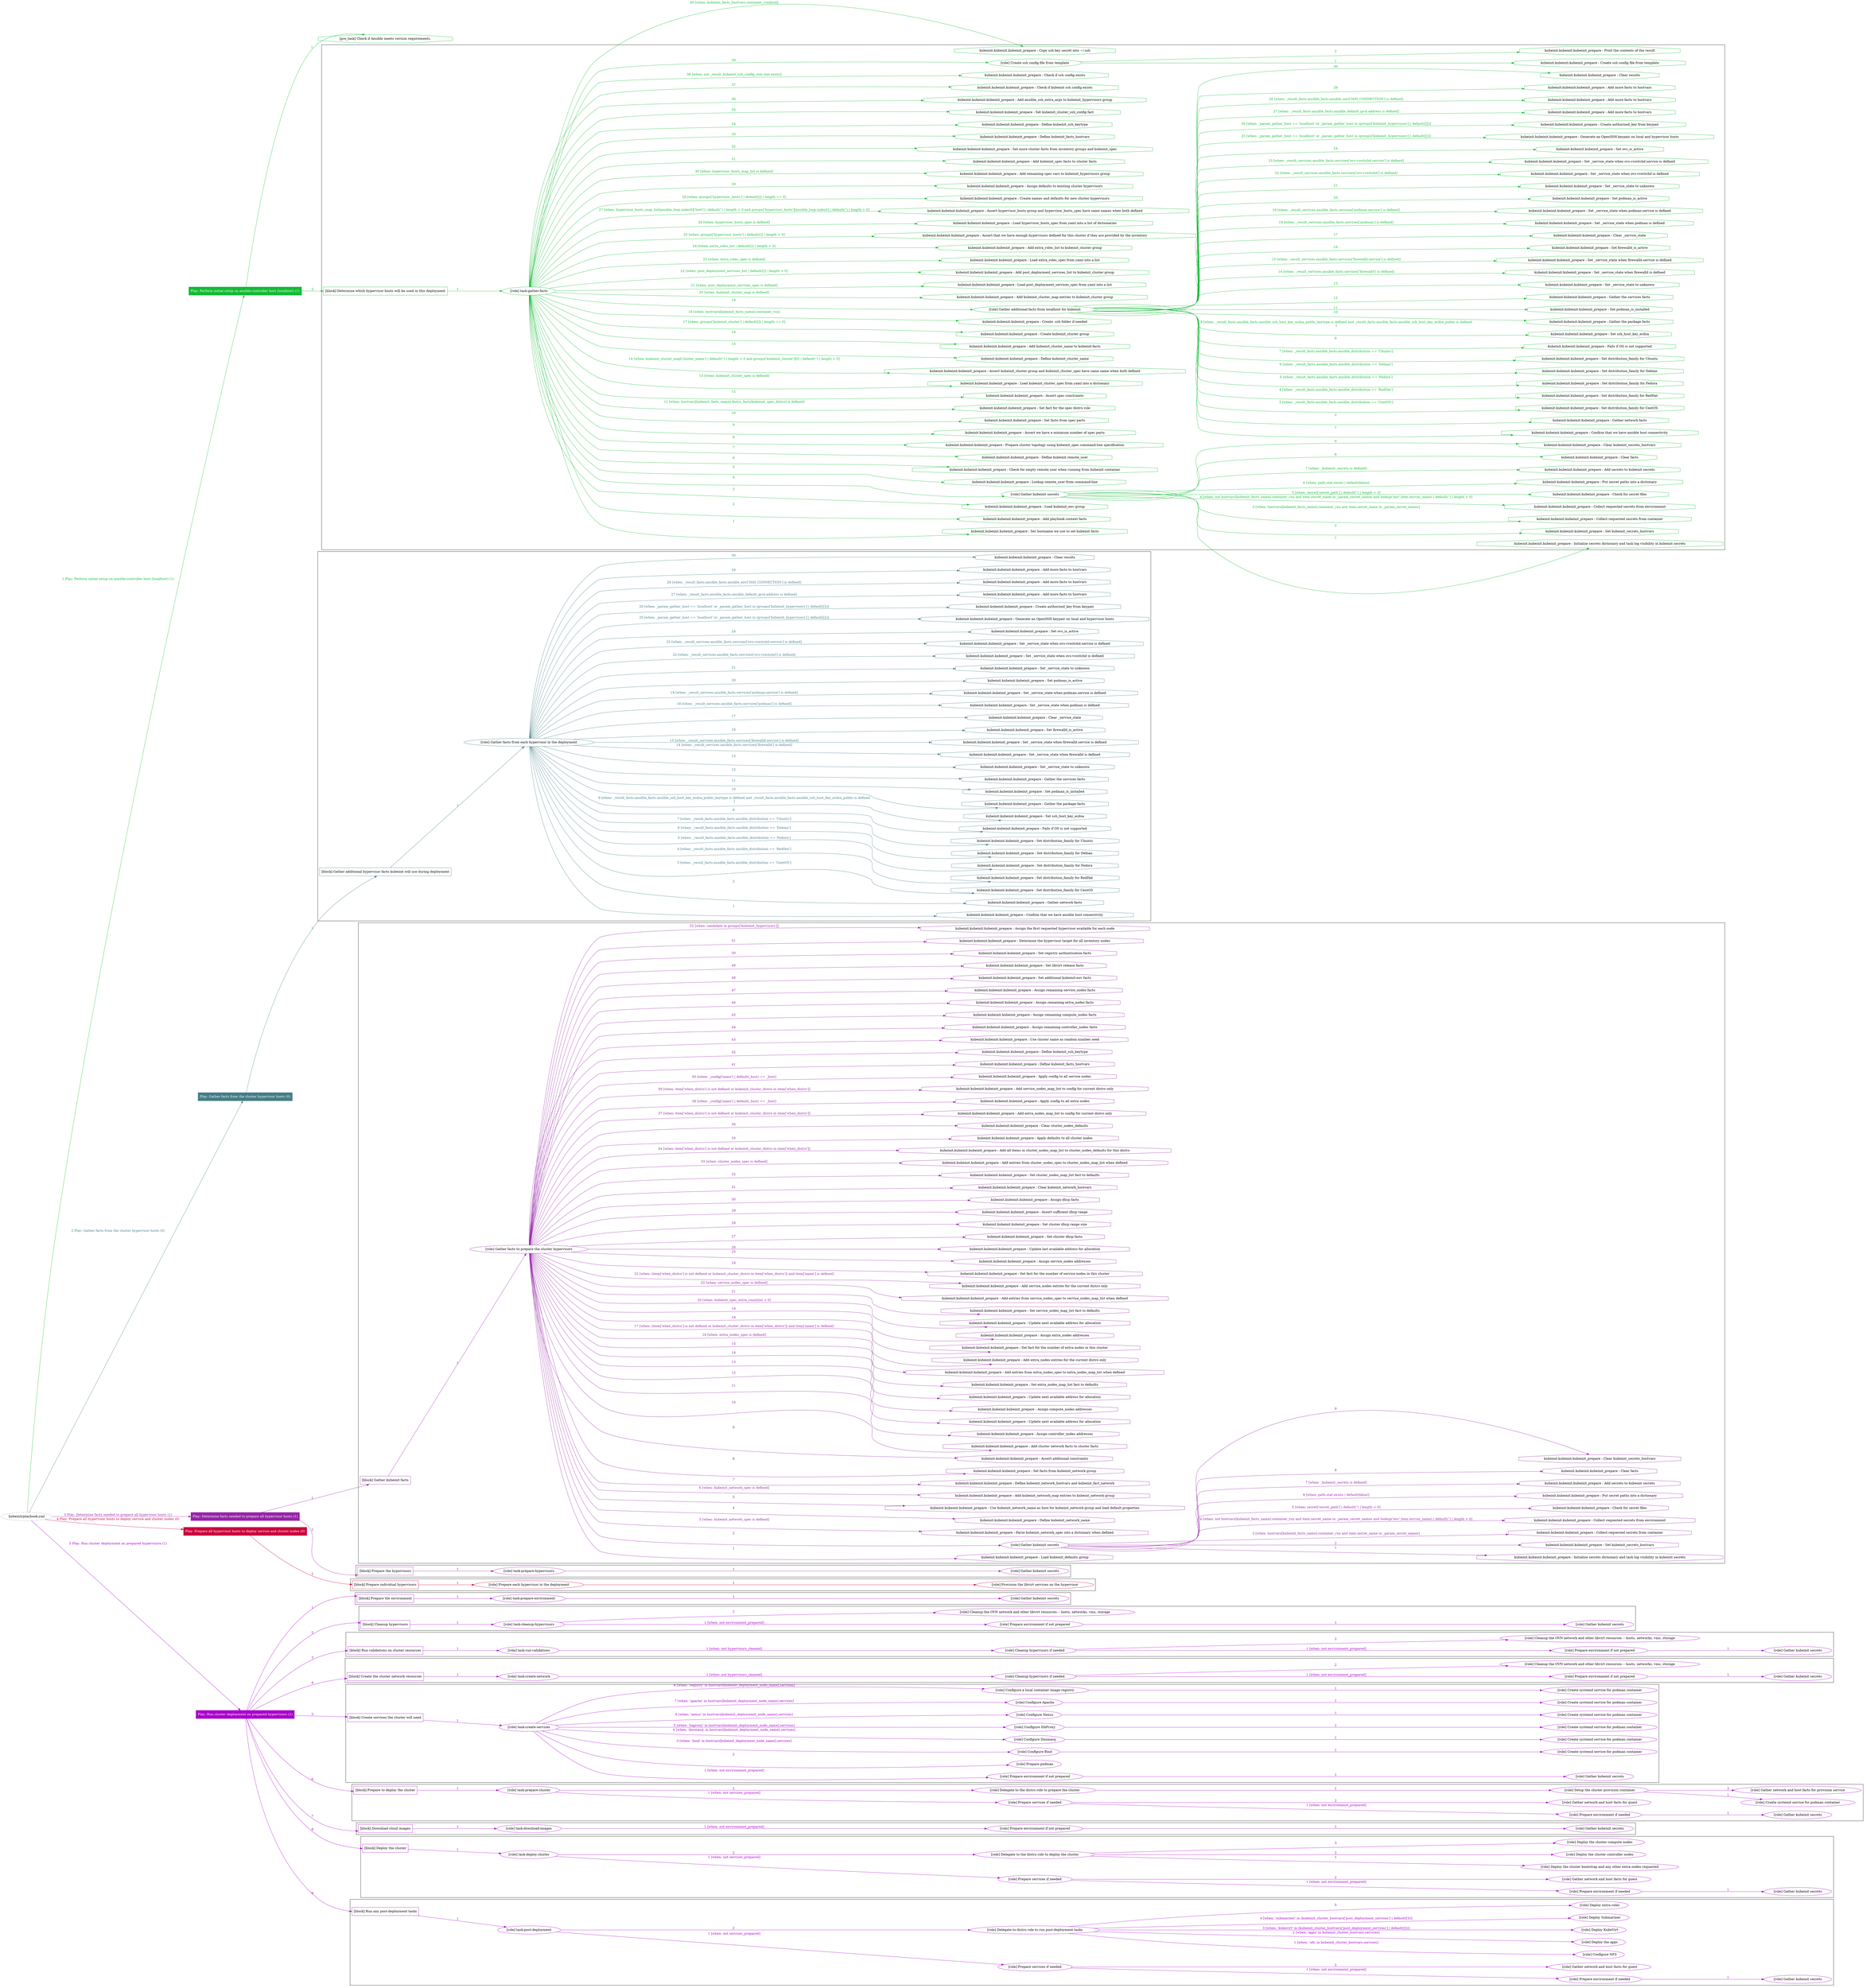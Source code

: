 digraph {
	graph [concentrate=true ordering=in rankdir=LR ratio=fill]
	edge [esep=5 sep=10]
	"kubeinit/playbook.yml" [URL="/home/runner/work/kubeinit/kubeinit/kubeinit/playbook.yml" id=playbook_b196b07d style=dotted]
	"kubeinit/playbook.yml" -> play_5fcc3b0f [label="1 Play: Perform initial setup on ansible-controller host (localhost) (1)" color="#12ba33" fontcolor="#12ba33" id=edge_play_5fcc3b0f labeltooltip="1 Play: Perform initial setup on ansible-controller host (localhost) (1)" tooltip="1 Play: Perform initial setup on ansible-controller host (localhost) (1)"]
	subgraph "Play: Perform initial setup on ansible-controller host (localhost) (1)" {
		play_5fcc3b0f [label="Play: Perform initial setup on ansible-controller host (localhost) (1)" URL="/home/runner/work/kubeinit/kubeinit/kubeinit/playbook.yml" color="#12ba33" fontcolor="#ffffff" id=play_5fcc3b0f shape=box style=filled tooltip=localhost]
		pre_task_6e5fc0c2 [label="[pre_task] Check if Ansible meets version requirements." URL="/home/runner/work/kubeinit/kubeinit/kubeinit/playbook.yml" color="#12ba33" id=pre_task_6e5fc0c2 shape=octagon tooltip="Check if Ansible meets version requirements."]
		play_5fcc3b0f -> pre_task_6e5fc0c2 [label="1 " color="#12ba33" fontcolor="#12ba33" id=edge_pre_task_6e5fc0c2 labeltooltip="1 " tooltip="1 "]
		play_5fcc3b0f -> block_976cedfc [label=2 color="#12ba33" fontcolor="#12ba33" id=edge_block_976cedfc labeltooltip=2 tooltip=2]
		subgraph cluster_block_976cedfc {
			block_976cedfc [label="[block] Determine which hypervisor hosts will be used in this deployment" URL="/home/runner/work/kubeinit/kubeinit/kubeinit/playbook.yml" color="#12ba33" id=block_976cedfc labeltooltip="Determine which hypervisor hosts will be used in this deployment" shape=box tooltip="Determine which hypervisor hosts will be used in this deployment"]
			block_976cedfc -> role_5aec132f [label="1 " color="#12ba33" fontcolor="#12ba33" id=edge_role_5aec132f labeltooltip="1 " tooltip="1 "]
			subgraph "task-gather-facts" {
				role_5aec132f [label="[role] task-gather-facts" URL="/home/runner/work/kubeinit/kubeinit/kubeinit/playbook.yml" color="#12ba33" id=role_5aec132f tooltip="task-gather-facts"]
				task_683e05c6 [label="kubeinit.kubeinit.kubeinit_prepare : Set hostname we use to set kubeinit facts" URL="/home/runner/.ansible/collections/ansible_collections/kubeinit/kubeinit/roles/kubeinit_prepare/tasks/build_hypervisors_group.yml" color="#12ba33" id=task_683e05c6 shape=octagon tooltip="kubeinit.kubeinit.kubeinit_prepare : Set hostname we use to set kubeinit facts"]
				role_5aec132f -> task_683e05c6 [label="1 " color="#12ba33" fontcolor="#12ba33" id=edge_task_683e05c6 labeltooltip="1 " tooltip="1 "]
				task_05224918 [label="kubeinit.kubeinit.kubeinit_prepare : Add playbook context facts" URL="/home/runner/.ansible/collections/ansible_collections/kubeinit/kubeinit/roles/kubeinit_prepare/tasks/build_hypervisors_group.yml" color="#12ba33" id=task_05224918 shape=octagon tooltip="kubeinit.kubeinit.kubeinit_prepare : Add playbook context facts"]
				role_5aec132f -> task_05224918 [label="2 " color="#12ba33" fontcolor="#12ba33" id=edge_task_05224918 labeltooltip="2 " tooltip="2 "]
				task_5df56275 [label="kubeinit.kubeinit.kubeinit_prepare : Load kubeinit_env group" URL="/home/runner/.ansible/collections/ansible_collections/kubeinit/kubeinit/roles/kubeinit_prepare/tasks/build_hypervisors_group.yml" color="#12ba33" id=task_5df56275 shape=octagon tooltip="kubeinit.kubeinit.kubeinit_prepare : Load kubeinit_env group"]
				role_5aec132f -> task_5df56275 [label="3 " color="#12ba33" fontcolor="#12ba33" id=edge_task_5df56275 labeltooltip="3 " tooltip="3 "]
				role_5aec132f -> role_25dd0170 [label="4 " color="#12ba33" fontcolor="#12ba33" id=edge_role_25dd0170 labeltooltip="4 " tooltip="4 "]
				subgraph "Gather kubeinit secrets" {
					role_25dd0170 [label="[role] Gather kubeinit secrets" URL="/home/runner/.ansible/collections/ansible_collections/kubeinit/kubeinit/roles/kubeinit_prepare/tasks/build_hypervisors_group.yml" color="#12ba33" id=role_25dd0170 tooltip="Gather kubeinit secrets"]
					task_f6b3b509 [label="kubeinit.kubeinit.kubeinit_prepare : Initialize secrets dictionary and task log visibility in kubeinit secrets" URL="/home/runner/.ansible/collections/ansible_collections/kubeinit/kubeinit/roles/kubeinit_prepare/tasks/gather_kubeinit_secrets.yml" color="#12ba33" id=task_f6b3b509 shape=octagon tooltip="kubeinit.kubeinit.kubeinit_prepare : Initialize secrets dictionary and task log visibility in kubeinit secrets"]
					role_25dd0170 -> task_f6b3b509 [label="1 " color="#12ba33" fontcolor="#12ba33" id=edge_task_f6b3b509 labeltooltip="1 " tooltip="1 "]
					task_4f23b4d0 [label="kubeinit.kubeinit.kubeinit_prepare : Set kubeinit_secrets_hostvars" URL="/home/runner/.ansible/collections/ansible_collections/kubeinit/kubeinit/roles/kubeinit_prepare/tasks/gather_kubeinit_secrets.yml" color="#12ba33" id=task_4f23b4d0 shape=octagon tooltip="kubeinit.kubeinit.kubeinit_prepare : Set kubeinit_secrets_hostvars"]
					role_25dd0170 -> task_4f23b4d0 [label="2 " color="#12ba33" fontcolor="#12ba33" id=edge_task_4f23b4d0 labeltooltip="2 " tooltip="2 "]
					task_338085f2 [label="kubeinit.kubeinit.kubeinit_prepare : Collect requested secrets from container" URL="/home/runner/.ansible/collections/ansible_collections/kubeinit/kubeinit/roles/kubeinit_prepare/tasks/gather_kubeinit_secrets.yml" color="#12ba33" id=task_338085f2 shape=octagon tooltip="kubeinit.kubeinit.kubeinit_prepare : Collect requested secrets from container"]
					role_25dd0170 -> task_338085f2 [label="3 [when: hostvars[kubeinit_facts_name].container_run and item.secret_name in _param_secret_names]" color="#12ba33" fontcolor="#12ba33" id=edge_task_338085f2 labeltooltip="3 [when: hostvars[kubeinit_facts_name].container_run and item.secret_name in _param_secret_names]" tooltip="3 [when: hostvars[kubeinit_facts_name].container_run and item.secret_name in _param_secret_names]"]
					task_bc3ac73b [label="kubeinit.kubeinit.kubeinit_prepare : Collect requested secrets from environment" URL="/home/runner/.ansible/collections/ansible_collections/kubeinit/kubeinit/roles/kubeinit_prepare/tasks/gather_kubeinit_secrets.yml" color="#12ba33" id=task_bc3ac73b shape=octagon tooltip="kubeinit.kubeinit.kubeinit_prepare : Collect requested secrets from environment"]
					role_25dd0170 -> task_bc3ac73b [label="4 [when: not hostvars[kubeinit_facts_name].container_run and item.secret_name in _param_secret_names and lookup('env',item.envvar_name) | default('') | length > 0]" color="#12ba33" fontcolor="#12ba33" id=edge_task_bc3ac73b labeltooltip="4 [when: not hostvars[kubeinit_facts_name].container_run and item.secret_name in _param_secret_names and lookup('env',item.envvar_name) | default('') | length > 0]" tooltip="4 [when: not hostvars[kubeinit_facts_name].container_run and item.secret_name in _param_secret_names and lookup('env',item.envvar_name) | default('') | length > 0]"]
					task_8c48fc87 [label="kubeinit.kubeinit.kubeinit_prepare : Check for secret files" URL="/home/runner/.ansible/collections/ansible_collections/kubeinit/kubeinit/roles/kubeinit_prepare/tasks/gather_kubeinit_secrets.yml" color="#12ba33" id=task_8c48fc87 shape=octagon tooltip="kubeinit.kubeinit.kubeinit_prepare : Check for secret files"]
					role_25dd0170 -> task_8c48fc87 [label="5 [when: secret['secret_path'] | default('') | length > 0]" color="#12ba33" fontcolor="#12ba33" id=edge_task_8c48fc87 labeltooltip="5 [when: secret['secret_path'] | default('') | length > 0]" tooltip="5 [when: secret['secret_path'] | default('') | length > 0]"]
					task_7ffbd7c1 [label="kubeinit.kubeinit.kubeinit_prepare : Put secret paths into a dictionary" URL="/home/runner/.ansible/collections/ansible_collections/kubeinit/kubeinit/roles/kubeinit_prepare/tasks/gather_kubeinit_secrets.yml" color="#12ba33" id=task_7ffbd7c1 shape=octagon tooltip="kubeinit.kubeinit.kubeinit_prepare : Put secret paths into a dictionary"]
					role_25dd0170 -> task_7ffbd7c1 [label="6 [when: path.stat.exists | default(false)]" color="#12ba33" fontcolor="#12ba33" id=edge_task_7ffbd7c1 labeltooltip="6 [when: path.stat.exists | default(false)]" tooltip="6 [when: path.stat.exists | default(false)]"]
					task_c835a97b [label="kubeinit.kubeinit.kubeinit_prepare : Add secrets to kubeinit secrets" URL="/home/runner/.ansible/collections/ansible_collections/kubeinit/kubeinit/roles/kubeinit_prepare/tasks/gather_kubeinit_secrets.yml" color="#12ba33" id=task_c835a97b shape=octagon tooltip="kubeinit.kubeinit.kubeinit_prepare : Add secrets to kubeinit secrets"]
					role_25dd0170 -> task_c835a97b [label="7 [when: _kubeinit_secrets is defined]" color="#12ba33" fontcolor="#12ba33" id=edge_task_c835a97b labeltooltip="7 [when: _kubeinit_secrets is defined]" tooltip="7 [when: _kubeinit_secrets is defined]"]
					task_99b8e308 [label="kubeinit.kubeinit.kubeinit_prepare : Clear facts" URL="/home/runner/.ansible/collections/ansible_collections/kubeinit/kubeinit/roles/kubeinit_prepare/tasks/gather_kubeinit_secrets.yml" color="#12ba33" id=task_99b8e308 shape=octagon tooltip="kubeinit.kubeinit.kubeinit_prepare : Clear facts"]
					role_25dd0170 -> task_99b8e308 [label="8 " color="#12ba33" fontcolor="#12ba33" id=edge_task_99b8e308 labeltooltip="8 " tooltip="8 "]
					task_7ea8dc1c [label="kubeinit.kubeinit.kubeinit_prepare : Clear kubeinit_secrets_hostvars" URL="/home/runner/.ansible/collections/ansible_collections/kubeinit/kubeinit/roles/kubeinit_prepare/tasks/gather_kubeinit_secrets.yml" color="#12ba33" id=task_7ea8dc1c shape=octagon tooltip="kubeinit.kubeinit.kubeinit_prepare : Clear kubeinit_secrets_hostvars"]
					role_25dd0170 -> task_7ea8dc1c [label="9 " color="#12ba33" fontcolor="#12ba33" id=edge_task_7ea8dc1c labeltooltip="9 " tooltip="9 "]
				}
				task_c35da250 [label="kubeinit.kubeinit.kubeinit_prepare : Lookup remote_user from command-line" URL="/home/runner/.ansible/collections/ansible_collections/kubeinit/kubeinit/roles/kubeinit_prepare/tasks/build_hypervisors_group.yml" color="#12ba33" id=task_c35da250 shape=octagon tooltip="kubeinit.kubeinit.kubeinit_prepare : Lookup remote_user from command-line"]
				role_5aec132f -> task_c35da250 [label="5 " color="#12ba33" fontcolor="#12ba33" id=edge_task_c35da250 labeltooltip="5 " tooltip="5 "]
				task_27644c5f [label="kubeinit.kubeinit.kubeinit_prepare : Check for empty remote user when running from kubeinit container" URL="/home/runner/.ansible/collections/ansible_collections/kubeinit/kubeinit/roles/kubeinit_prepare/tasks/build_hypervisors_group.yml" color="#12ba33" id=task_27644c5f shape=octagon tooltip="kubeinit.kubeinit.kubeinit_prepare : Check for empty remote user when running from kubeinit container"]
				role_5aec132f -> task_27644c5f [label="6 " color="#12ba33" fontcolor="#12ba33" id=edge_task_27644c5f labeltooltip="6 " tooltip="6 "]
				task_2d2697f6 [label="kubeinit.kubeinit.kubeinit_prepare : Define kubeinit remote_user" URL="/home/runner/.ansible/collections/ansible_collections/kubeinit/kubeinit/roles/kubeinit_prepare/tasks/build_hypervisors_group.yml" color="#12ba33" id=task_2d2697f6 shape=octagon tooltip="kubeinit.kubeinit.kubeinit_prepare : Define kubeinit remote_user"]
				role_5aec132f -> task_2d2697f6 [label="7 " color="#12ba33" fontcolor="#12ba33" id=edge_task_2d2697f6 labeltooltip="7 " tooltip="7 "]
				task_06a3d8ef [label="kubeinit.kubeinit.kubeinit_prepare : Prepare cluster topology using kubeinit_spec command-line specification" URL="/home/runner/.ansible/collections/ansible_collections/kubeinit/kubeinit/roles/kubeinit_prepare/tasks/build_hypervisors_group.yml" color="#12ba33" id=task_06a3d8ef shape=octagon tooltip="kubeinit.kubeinit.kubeinit_prepare : Prepare cluster topology using kubeinit_spec command-line specification"]
				role_5aec132f -> task_06a3d8ef [label="8 " color="#12ba33" fontcolor="#12ba33" id=edge_task_06a3d8ef labeltooltip="8 " tooltip="8 "]
				task_ccd8047e [label="kubeinit.kubeinit.kubeinit_prepare : Assert we have a minimum number of spec parts" URL="/home/runner/.ansible/collections/ansible_collections/kubeinit/kubeinit/roles/kubeinit_prepare/tasks/build_hypervisors_group.yml" color="#12ba33" id=task_ccd8047e shape=octagon tooltip="kubeinit.kubeinit.kubeinit_prepare : Assert we have a minimum number of spec parts"]
				role_5aec132f -> task_ccd8047e [label="9 " color="#12ba33" fontcolor="#12ba33" id=edge_task_ccd8047e labeltooltip="9 " tooltip="9 "]
				task_83053675 [label="kubeinit.kubeinit.kubeinit_prepare : Set facts from spec parts" URL="/home/runner/.ansible/collections/ansible_collections/kubeinit/kubeinit/roles/kubeinit_prepare/tasks/build_hypervisors_group.yml" color="#12ba33" id=task_83053675 shape=octagon tooltip="kubeinit.kubeinit.kubeinit_prepare : Set facts from spec parts"]
				role_5aec132f -> task_83053675 [label="10 " color="#12ba33" fontcolor="#12ba33" id=edge_task_83053675 labeltooltip="10 " tooltip="10 "]
				task_bb71ff81 [label="kubeinit.kubeinit.kubeinit_prepare : Set fact for the spec distro role" URL="/home/runner/.ansible/collections/ansible_collections/kubeinit/kubeinit/roles/kubeinit_prepare/tasks/build_hypervisors_group.yml" color="#12ba33" id=task_bb71ff81 shape=octagon tooltip="kubeinit.kubeinit.kubeinit_prepare : Set fact for the spec distro role"]
				role_5aec132f -> task_bb71ff81 [label="11 [when: hostvars[kubeinit_facts_name].distro_facts[kubeinit_spec_distro] is defined]" color="#12ba33" fontcolor="#12ba33" id=edge_task_bb71ff81 labeltooltip="11 [when: hostvars[kubeinit_facts_name].distro_facts[kubeinit_spec_distro] is defined]" tooltip="11 [when: hostvars[kubeinit_facts_name].distro_facts[kubeinit_spec_distro] is defined]"]
				task_99ff82db [label="kubeinit.kubeinit.kubeinit_prepare : Assert spec constraints" URL="/home/runner/.ansible/collections/ansible_collections/kubeinit/kubeinit/roles/kubeinit_prepare/tasks/build_hypervisors_group.yml" color="#12ba33" id=task_99ff82db shape=octagon tooltip="kubeinit.kubeinit.kubeinit_prepare : Assert spec constraints"]
				role_5aec132f -> task_99ff82db [label="12 " color="#12ba33" fontcolor="#12ba33" id=edge_task_99ff82db labeltooltip="12 " tooltip="12 "]
				task_f9f27630 [label="kubeinit.kubeinit.kubeinit_prepare : Load kubeinit_cluster_spec from yaml into a dictionary" URL="/home/runner/.ansible/collections/ansible_collections/kubeinit/kubeinit/roles/kubeinit_prepare/tasks/build_hypervisors_group.yml" color="#12ba33" id=task_f9f27630 shape=octagon tooltip="kubeinit.kubeinit.kubeinit_prepare : Load kubeinit_cluster_spec from yaml into a dictionary"]
				role_5aec132f -> task_f9f27630 [label="13 [when: kubeinit_cluster_spec is defined]" color="#12ba33" fontcolor="#12ba33" id=edge_task_f9f27630 labeltooltip="13 [when: kubeinit_cluster_spec is defined]" tooltip="13 [when: kubeinit_cluster_spec is defined]"]
				task_5f85f02d [label="kubeinit.kubeinit.kubeinit_prepare : Assert kubeinit_cluster group and kubeinit_cluster_spec have same name when both defined" URL="/home/runner/.ansible/collections/ansible_collections/kubeinit/kubeinit/roles/kubeinit_prepare/tasks/build_hypervisors_group.yml" color="#12ba33" id=task_5f85f02d shape=octagon tooltip="kubeinit.kubeinit.kubeinit_prepare : Assert kubeinit_cluster group and kubeinit_cluster_spec have same name when both defined"]
				role_5aec132f -> task_5f85f02d [label="14 [when: kubeinit_cluster_map['cluster_name'] | default('') | length > 0 and groups['kubeinit_cluster'][0] | default('') | length > 0]" color="#12ba33" fontcolor="#12ba33" id=edge_task_5f85f02d labeltooltip="14 [when: kubeinit_cluster_map['cluster_name'] | default('') | length > 0 and groups['kubeinit_cluster'][0] | default('') | length > 0]" tooltip="14 [when: kubeinit_cluster_map['cluster_name'] | default('') | length > 0 and groups['kubeinit_cluster'][0] | default('') | length > 0]"]
				task_53c930cc [label="kubeinit.kubeinit.kubeinit_prepare : Define kubeinit_cluster_name" URL="/home/runner/.ansible/collections/ansible_collections/kubeinit/kubeinit/roles/kubeinit_prepare/tasks/build_hypervisors_group.yml" color="#12ba33" id=task_53c930cc shape=octagon tooltip="kubeinit.kubeinit.kubeinit_prepare : Define kubeinit_cluster_name"]
				role_5aec132f -> task_53c930cc [label="15 " color="#12ba33" fontcolor="#12ba33" id=edge_task_53c930cc labeltooltip="15 " tooltip="15 "]
				task_e10d6278 [label="kubeinit.kubeinit.kubeinit_prepare : Add kubeinit_cluster_name to kubeinit-facts" URL="/home/runner/.ansible/collections/ansible_collections/kubeinit/kubeinit/roles/kubeinit_prepare/tasks/build_hypervisors_group.yml" color="#12ba33" id=task_e10d6278 shape=octagon tooltip="kubeinit.kubeinit.kubeinit_prepare : Add kubeinit_cluster_name to kubeinit-facts"]
				role_5aec132f -> task_e10d6278 [label="16 " color="#12ba33" fontcolor="#12ba33" id=edge_task_e10d6278 labeltooltip="16 " tooltip="16 "]
				task_62c41b8d [label="kubeinit.kubeinit.kubeinit_prepare : Create kubeinit_cluster group" URL="/home/runner/.ansible/collections/ansible_collections/kubeinit/kubeinit/roles/kubeinit_prepare/tasks/build_hypervisors_group.yml" color="#12ba33" id=task_62c41b8d shape=octagon tooltip="kubeinit.kubeinit.kubeinit_prepare : Create kubeinit_cluster group"]
				role_5aec132f -> task_62c41b8d [label="17 [when: groups['kubeinit_cluster'] | default([]) | length == 0]" color="#12ba33" fontcolor="#12ba33" id=edge_task_62c41b8d labeltooltip="17 [when: groups['kubeinit_cluster'] | default([]) | length == 0]" tooltip="17 [when: groups['kubeinit_cluster'] | default([]) | length == 0]"]
				task_579869c3 [label="kubeinit.kubeinit.kubeinit_prepare : Create .ssh folder if needed" URL="/home/runner/.ansible/collections/ansible_collections/kubeinit/kubeinit/roles/kubeinit_prepare/tasks/build_hypervisors_group.yml" color="#12ba33" id=task_579869c3 shape=octagon tooltip="kubeinit.kubeinit.kubeinit_prepare : Create .ssh folder if needed"]
				role_5aec132f -> task_579869c3 [label="18 [when: hostvars[kubeinit_facts_name].container_run]" color="#12ba33" fontcolor="#12ba33" id=edge_task_579869c3 labeltooltip="18 [when: hostvars[kubeinit_facts_name].container_run]" tooltip="18 [when: hostvars[kubeinit_facts_name].container_run]"]
				role_5aec132f -> role_0c3d8bf7 [label="19 " color="#12ba33" fontcolor="#12ba33" id=edge_role_0c3d8bf7 labeltooltip="19 " tooltip="19 "]
				subgraph "Gather additional facts from localhost for kubeinit" {
					role_0c3d8bf7 [label="[role] Gather additional facts from localhost for kubeinit" URL="/home/runner/.ansible/collections/ansible_collections/kubeinit/kubeinit/roles/kubeinit_prepare/tasks/build_hypervisors_group.yml" color="#12ba33" id=role_0c3d8bf7 tooltip="Gather additional facts from localhost for kubeinit"]
					task_e344416d [label="kubeinit.kubeinit.kubeinit_prepare : Confirm that we have ansible host connectivity" URL="/home/runner/.ansible/collections/ansible_collections/kubeinit/kubeinit/roles/kubeinit_prepare/tasks/gather_host_facts.yml" color="#12ba33" id=task_e344416d shape=octagon tooltip="kubeinit.kubeinit.kubeinit_prepare : Confirm that we have ansible host connectivity"]
					role_0c3d8bf7 -> task_e344416d [label="1 " color="#12ba33" fontcolor="#12ba33" id=edge_task_e344416d labeltooltip="1 " tooltip="1 "]
					task_76a69485 [label="kubeinit.kubeinit.kubeinit_prepare : Gather network facts" URL="/home/runner/.ansible/collections/ansible_collections/kubeinit/kubeinit/roles/kubeinit_prepare/tasks/gather_host_facts.yml" color="#12ba33" id=task_76a69485 shape=octagon tooltip="kubeinit.kubeinit.kubeinit_prepare : Gather network facts"]
					role_0c3d8bf7 -> task_76a69485 [label="2 " color="#12ba33" fontcolor="#12ba33" id=edge_task_76a69485 labeltooltip="2 " tooltip="2 "]
					task_87502bab [label="kubeinit.kubeinit.kubeinit_prepare : Set distribution_family for CentOS" URL="/home/runner/.ansible/collections/ansible_collections/kubeinit/kubeinit/roles/kubeinit_prepare/tasks/gather_host_facts.yml" color="#12ba33" id=task_87502bab shape=octagon tooltip="kubeinit.kubeinit.kubeinit_prepare : Set distribution_family for CentOS"]
					role_0c3d8bf7 -> task_87502bab [label="3 [when: _result_facts.ansible_facts.ansible_distribution == 'CentOS']" color="#12ba33" fontcolor="#12ba33" id=edge_task_87502bab labeltooltip="3 [when: _result_facts.ansible_facts.ansible_distribution == 'CentOS']" tooltip="3 [when: _result_facts.ansible_facts.ansible_distribution == 'CentOS']"]
					task_907c3696 [label="kubeinit.kubeinit.kubeinit_prepare : Set distribution_family for RedHat" URL="/home/runner/.ansible/collections/ansible_collections/kubeinit/kubeinit/roles/kubeinit_prepare/tasks/gather_host_facts.yml" color="#12ba33" id=task_907c3696 shape=octagon tooltip="kubeinit.kubeinit.kubeinit_prepare : Set distribution_family for RedHat"]
					role_0c3d8bf7 -> task_907c3696 [label="4 [when: _result_facts.ansible_facts.ansible_distribution == 'RedHat']" color="#12ba33" fontcolor="#12ba33" id=edge_task_907c3696 labeltooltip="4 [when: _result_facts.ansible_facts.ansible_distribution == 'RedHat']" tooltip="4 [when: _result_facts.ansible_facts.ansible_distribution == 'RedHat']"]
					task_49a45503 [label="kubeinit.kubeinit.kubeinit_prepare : Set distribution_family for Fedora" URL="/home/runner/.ansible/collections/ansible_collections/kubeinit/kubeinit/roles/kubeinit_prepare/tasks/gather_host_facts.yml" color="#12ba33" id=task_49a45503 shape=octagon tooltip="kubeinit.kubeinit.kubeinit_prepare : Set distribution_family for Fedora"]
					role_0c3d8bf7 -> task_49a45503 [label="5 [when: _result_facts.ansible_facts.ansible_distribution == 'Fedora']" color="#12ba33" fontcolor="#12ba33" id=edge_task_49a45503 labeltooltip="5 [when: _result_facts.ansible_facts.ansible_distribution == 'Fedora']" tooltip="5 [when: _result_facts.ansible_facts.ansible_distribution == 'Fedora']"]
					task_a4089720 [label="kubeinit.kubeinit.kubeinit_prepare : Set distribution_family for Debian" URL="/home/runner/.ansible/collections/ansible_collections/kubeinit/kubeinit/roles/kubeinit_prepare/tasks/gather_host_facts.yml" color="#12ba33" id=task_a4089720 shape=octagon tooltip="kubeinit.kubeinit.kubeinit_prepare : Set distribution_family for Debian"]
					role_0c3d8bf7 -> task_a4089720 [label="6 [when: _result_facts.ansible_facts.ansible_distribution == 'Debian']" color="#12ba33" fontcolor="#12ba33" id=edge_task_a4089720 labeltooltip="6 [when: _result_facts.ansible_facts.ansible_distribution == 'Debian']" tooltip="6 [when: _result_facts.ansible_facts.ansible_distribution == 'Debian']"]
					task_9e0dc47a [label="kubeinit.kubeinit.kubeinit_prepare : Set distribution_family for Ubuntu" URL="/home/runner/.ansible/collections/ansible_collections/kubeinit/kubeinit/roles/kubeinit_prepare/tasks/gather_host_facts.yml" color="#12ba33" id=task_9e0dc47a shape=octagon tooltip="kubeinit.kubeinit.kubeinit_prepare : Set distribution_family for Ubuntu"]
					role_0c3d8bf7 -> task_9e0dc47a [label="7 [when: _result_facts.ansible_facts.ansible_distribution == 'Ubuntu']" color="#12ba33" fontcolor="#12ba33" id=edge_task_9e0dc47a labeltooltip="7 [when: _result_facts.ansible_facts.ansible_distribution == 'Ubuntu']" tooltip="7 [when: _result_facts.ansible_facts.ansible_distribution == 'Ubuntu']"]
					task_464b8af8 [label="kubeinit.kubeinit.kubeinit_prepare : Fails if OS is not supported" URL="/home/runner/.ansible/collections/ansible_collections/kubeinit/kubeinit/roles/kubeinit_prepare/tasks/gather_host_facts.yml" color="#12ba33" id=task_464b8af8 shape=octagon tooltip="kubeinit.kubeinit.kubeinit_prepare : Fails if OS is not supported"]
					role_0c3d8bf7 -> task_464b8af8 [label="8 " color="#12ba33" fontcolor="#12ba33" id=edge_task_464b8af8 labeltooltip="8 " tooltip="8 "]
					task_958cfb76 [label="kubeinit.kubeinit.kubeinit_prepare : Set ssh_host_key_ecdsa" URL="/home/runner/.ansible/collections/ansible_collections/kubeinit/kubeinit/roles/kubeinit_prepare/tasks/gather_host_facts.yml" color="#12ba33" id=task_958cfb76 shape=octagon tooltip="kubeinit.kubeinit.kubeinit_prepare : Set ssh_host_key_ecdsa"]
					role_0c3d8bf7 -> task_958cfb76 [label="9 [when: _result_facts.ansible_facts.ansible_ssh_host_key_ecdsa_public_keytype is defined and _result_facts.ansible_facts.ansible_ssh_host_key_ecdsa_public is defined
]" color="#12ba33" fontcolor="#12ba33" id=edge_task_958cfb76 labeltooltip="9 [when: _result_facts.ansible_facts.ansible_ssh_host_key_ecdsa_public_keytype is defined and _result_facts.ansible_facts.ansible_ssh_host_key_ecdsa_public is defined
]" tooltip="9 [when: _result_facts.ansible_facts.ansible_ssh_host_key_ecdsa_public_keytype is defined and _result_facts.ansible_facts.ansible_ssh_host_key_ecdsa_public is defined
]"]
					task_7f485418 [label="kubeinit.kubeinit.kubeinit_prepare : Gather the package facts" URL="/home/runner/.ansible/collections/ansible_collections/kubeinit/kubeinit/roles/kubeinit_prepare/tasks/gather_host_facts.yml" color="#12ba33" id=task_7f485418 shape=octagon tooltip="kubeinit.kubeinit.kubeinit_prepare : Gather the package facts"]
					role_0c3d8bf7 -> task_7f485418 [label="10 " color="#12ba33" fontcolor="#12ba33" id=edge_task_7f485418 labeltooltip="10 " tooltip="10 "]
					task_d999e95a [label="kubeinit.kubeinit.kubeinit_prepare : Set podman_is_installed" URL="/home/runner/.ansible/collections/ansible_collections/kubeinit/kubeinit/roles/kubeinit_prepare/tasks/gather_host_facts.yml" color="#12ba33" id=task_d999e95a shape=octagon tooltip="kubeinit.kubeinit.kubeinit_prepare : Set podman_is_installed"]
					role_0c3d8bf7 -> task_d999e95a [label="11 " color="#12ba33" fontcolor="#12ba33" id=edge_task_d999e95a labeltooltip="11 " tooltip="11 "]
					task_4ba58b87 [label="kubeinit.kubeinit.kubeinit_prepare : Gather the services facts" URL="/home/runner/.ansible/collections/ansible_collections/kubeinit/kubeinit/roles/kubeinit_prepare/tasks/gather_host_facts.yml" color="#12ba33" id=task_4ba58b87 shape=octagon tooltip="kubeinit.kubeinit.kubeinit_prepare : Gather the services facts"]
					role_0c3d8bf7 -> task_4ba58b87 [label="12 " color="#12ba33" fontcolor="#12ba33" id=edge_task_4ba58b87 labeltooltip="12 " tooltip="12 "]
					task_914a78f7 [label="kubeinit.kubeinit.kubeinit_prepare : Set _service_state to unknown" URL="/home/runner/.ansible/collections/ansible_collections/kubeinit/kubeinit/roles/kubeinit_prepare/tasks/gather_host_facts.yml" color="#12ba33" id=task_914a78f7 shape=octagon tooltip="kubeinit.kubeinit.kubeinit_prepare : Set _service_state to unknown"]
					role_0c3d8bf7 -> task_914a78f7 [label="13 " color="#12ba33" fontcolor="#12ba33" id=edge_task_914a78f7 labeltooltip="13 " tooltip="13 "]
					task_f7e8a896 [label="kubeinit.kubeinit.kubeinit_prepare : Set _service_state when firewalld is defined" URL="/home/runner/.ansible/collections/ansible_collections/kubeinit/kubeinit/roles/kubeinit_prepare/tasks/gather_host_facts.yml" color="#12ba33" id=task_f7e8a896 shape=octagon tooltip="kubeinit.kubeinit.kubeinit_prepare : Set _service_state when firewalld is defined"]
					role_0c3d8bf7 -> task_f7e8a896 [label="14 [when: _result_services.ansible_facts.services['firewalld'] is defined]" color="#12ba33" fontcolor="#12ba33" id=edge_task_f7e8a896 labeltooltip="14 [when: _result_services.ansible_facts.services['firewalld'] is defined]" tooltip="14 [when: _result_services.ansible_facts.services['firewalld'] is defined]"]
					task_d208577a [label="kubeinit.kubeinit.kubeinit_prepare : Set _service_state when firewalld.service is defined" URL="/home/runner/.ansible/collections/ansible_collections/kubeinit/kubeinit/roles/kubeinit_prepare/tasks/gather_host_facts.yml" color="#12ba33" id=task_d208577a shape=octagon tooltip="kubeinit.kubeinit.kubeinit_prepare : Set _service_state when firewalld.service is defined"]
					role_0c3d8bf7 -> task_d208577a [label="15 [when: _result_services.ansible_facts.services['firewalld.service'] is defined]" color="#12ba33" fontcolor="#12ba33" id=edge_task_d208577a labeltooltip="15 [when: _result_services.ansible_facts.services['firewalld.service'] is defined]" tooltip="15 [when: _result_services.ansible_facts.services['firewalld.service'] is defined]"]
					task_6213a15b [label="kubeinit.kubeinit.kubeinit_prepare : Set firewalld_is_active" URL="/home/runner/.ansible/collections/ansible_collections/kubeinit/kubeinit/roles/kubeinit_prepare/tasks/gather_host_facts.yml" color="#12ba33" id=task_6213a15b shape=octagon tooltip="kubeinit.kubeinit.kubeinit_prepare : Set firewalld_is_active"]
					role_0c3d8bf7 -> task_6213a15b [label="16 " color="#12ba33" fontcolor="#12ba33" id=edge_task_6213a15b labeltooltip="16 " tooltip="16 "]
					task_1a28be7c [label="kubeinit.kubeinit.kubeinit_prepare : Clear _service_state" URL="/home/runner/.ansible/collections/ansible_collections/kubeinit/kubeinit/roles/kubeinit_prepare/tasks/gather_host_facts.yml" color="#12ba33" id=task_1a28be7c shape=octagon tooltip="kubeinit.kubeinit.kubeinit_prepare : Clear _service_state"]
					role_0c3d8bf7 -> task_1a28be7c [label="17 " color="#12ba33" fontcolor="#12ba33" id=edge_task_1a28be7c labeltooltip="17 " tooltip="17 "]
					task_73102909 [label="kubeinit.kubeinit.kubeinit_prepare : Set _service_state when podman is defined" URL="/home/runner/.ansible/collections/ansible_collections/kubeinit/kubeinit/roles/kubeinit_prepare/tasks/gather_host_facts.yml" color="#12ba33" id=task_73102909 shape=octagon tooltip="kubeinit.kubeinit.kubeinit_prepare : Set _service_state when podman is defined"]
					role_0c3d8bf7 -> task_73102909 [label="18 [when: _result_services.ansible_facts.services['podman'] is defined]" color="#12ba33" fontcolor="#12ba33" id=edge_task_73102909 labeltooltip="18 [when: _result_services.ansible_facts.services['podman'] is defined]" tooltip="18 [when: _result_services.ansible_facts.services['podman'] is defined]"]
					task_7e5dcd43 [label="kubeinit.kubeinit.kubeinit_prepare : Set _service_state when podman.service is defined" URL="/home/runner/.ansible/collections/ansible_collections/kubeinit/kubeinit/roles/kubeinit_prepare/tasks/gather_host_facts.yml" color="#12ba33" id=task_7e5dcd43 shape=octagon tooltip="kubeinit.kubeinit.kubeinit_prepare : Set _service_state when podman.service is defined"]
					role_0c3d8bf7 -> task_7e5dcd43 [label="19 [when: _result_services.ansible_facts.services['podman.service'] is defined]" color="#12ba33" fontcolor="#12ba33" id=edge_task_7e5dcd43 labeltooltip="19 [when: _result_services.ansible_facts.services['podman.service'] is defined]" tooltip="19 [when: _result_services.ansible_facts.services['podman.service'] is defined]"]
					task_e02924f9 [label="kubeinit.kubeinit.kubeinit_prepare : Set podman_is_active" URL="/home/runner/.ansible/collections/ansible_collections/kubeinit/kubeinit/roles/kubeinit_prepare/tasks/gather_host_facts.yml" color="#12ba33" id=task_e02924f9 shape=octagon tooltip="kubeinit.kubeinit.kubeinit_prepare : Set podman_is_active"]
					role_0c3d8bf7 -> task_e02924f9 [label="20 " color="#12ba33" fontcolor="#12ba33" id=edge_task_e02924f9 labeltooltip="20 " tooltip="20 "]
					task_dfe33416 [label="kubeinit.kubeinit.kubeinit_prepare : Set _service_state to unknown" URL="/home/runner/.ansible/collections/ansible_collections/kubeinit/kubeinit/roles/kubeinit_prepare/tasks/gather_host_facts.yml" color="#12ba33" id=task_dfe33416 shape=octagon tooltip="kubeinit.kubeinit.kubeinit_prepare : Set _service_state to unknown"]
					role_0c3d8bf7 -> task_dfe33416 [label="21 " color="#12ba33" fontcolor="#12ba33" id=edge_task_dfe33416 labeltooltip="21 " tooltip="21 "]
					task_2302b682 [label="kubeinit.kubeinit.kubeinit_prepare : Set _service_state when ovs-vswitchd is defined" URL="/home/runner/.ansible/collections/ansible_collections/kubeinit/kubeinit/roles/kubeinit_prepare/tasks/gather_host_facts.yml" color="#12ba33" id=task_2302b682 shape=octagon tooltip="kubeinit.kubeinit.kubeinit_prepare : Set _service_state when ovs-vswitchd is defined"]
					role_0c3d8bf7 -> task_2302b682 [label="22 [when: _result_services.ansible_facts.services['ovs-vswitchd'] is defined]" color="#12ba33" fontcolor="#12ba33" id=edge_task_2302b682 labeltooltip="22 [when: _result_services.ansible_facts.services['ovs-vswitchd'] is defined]" tooltip="22 [when: _result_services.ansible_facts.services['ovs-vswitchd'] is defined]"]
					task_0c25ecc3 [label="kubeinit.kubeinit.kubeinit_prepare : Set _service_state when ovs-vswitchd.service is defined" URL="/home/runner/.ansible/collections/ansible_collections/kubeinit/kubeinit/roles/kubeinit_prepare/tasks/gather_host_facts.yml" color="#12ba33" id=task_0c25ecc3 shape=octagon tooltip="kubeinit.kubeinit.kubeinit_prepare : Set _service_state when ovs-vswitchd.service is defined"]
					role_0c3d8bf7 -> task_0c25ecc3 [label="23 [when: _result_services.ansible_facts.services['ovs-vswitchd.service'] is defined]" color="#12ba33" fontcolor="#12ba33" id=edge_task_0c25ecc3 labeltooltip="23 [when: _result_services.ansible_facts.services['ovs-vswitchd.service'] is defined]" tooltip="23 [when: _result_services.ansible_facts.services['ovs-vswitchd.service'] is defined]"]
					task_75569208 [label="kubeinit.kubeinit.kubeinit_prepare : Set ovs_is_active" URL="/home/runner/.ansible/collections/ansible_collections/kubeinit/kubeinit/roles/kubeinit_prepare/tasks/gather_host_facts.yml" color="#12ba33" id=task_75569208 shape=octagon tooltip="kubeinit.kubeinit.kubeinit_prepare : Set ovs_is_active"]
					role_0c3d8bf7 -> task_75569208 [label="24 " color="#12ba33" fontcolor="#12ba33" id=edge_task_75569208 labeltooltip="24 " tooltip="24 "]
					task_84151e0b [label="kubeinit.kubeinit.kubeinit_prepare : Generate an OpenSSH keypair on local and hypervisor hosts" URL="/home/runner/.ansible/collections/ansible_collections/kubeinit/kubeinit/roles/kubeinit_prepare/tasks/gather_host_facts.yml" color="#12ba33" id=task_84151e0b shape=octagon tooltip="kubeinit.kubeinit.kubeinit_prepare : Generate an OpenSSH keypair on local and hypervisor hosts"]
					role_0c3d8bf7 -> task_84151e0b [label="25 [when: _param_gather_host == 'localhost' or _param_gather_host in (groups['kubeinit_hypervisors'] | default([]))]" color="#12ba33" fontcolor="#12ba33" id=edge_task_84151e0b labeltooltip="25 [when: _param_gather_host == 'localhost' or _param_gather_host in (groups['kubeinit_hypervisors'] | default([]))]" tooltip="25 [when: _param_gather_host == 'localhost' or _param_gather_host in (groups['kubeinit_hypervisors'] | default([]))]"]
					task_07c8dc26 [label="kubeinit.kubeinit.kubeinit_prepare : Create authorized_key from keypair" URL="/home/runner/.ansible/collections/ansible_collections/kubeinit/kubeinit/roles/kubeinit_prepare/tasks/gather_host_facts.yml" color="#12ba33" id=task_07c8dc26 shape=octagon tooltip="kubeinit.kubeinit.kubeinit_prepare : Create authorized_key from keypair"]
					role_0c3d8bf7 -> task_07c8dc26 [label="26 [when: _param_gather_host == 'localhost' or _param_gather_host in (groups['kubeinit_hypervisors'] | default([]))]" color="#12ba33" fontcolor="#12ba33" id=edge_task_07c8dc26 labeltooltip="26 [when: _param_gather_host == 'localhost' or _param_gather_host in (groups['kubeinit_hypervisors'] | default([]))]" tooltip="26 [when: _param_gather_host == 'localhost' or _param_gather_host in (groups['kubeinit_hypervisors'] | default([]))]"]
					task_5f1ea92e [label="kubeinit.kubeinit.kubeinit_prepare : Add more facts to hostvars" URL="/home/runner/.ansible/collections/ansible_collections/kubeinit/kubeinit/roles/kubeinit_prepare/tasks/gather_host_facts.yml" color="#12ba33" id=task_5f1ea92e shape=octagon tooltip="kubeinit.kubeinit.kubeinit_prepare : Add more facts to hostvars"]
					role_0c3d8bf7 -> task_5f1ea92e [label="27 [when: _result_facts.ansible_facts.ansible_default_ipv4.address is defined]" color="#12ba33" fontcolor="#12ba33" id=edge_task_5f1ea92e labeltooltip="27 [when: _result_facts.ansible_facts.ansible_default_ipv4.address is defined]" tooltip="27 [when: _result_facts.ansible_facts.ansible_default_ipv4.address is defined]"]
					task_1a06141d [label="kubeinit.kubeinit.kubeinit_prepare : Add more facts to hostvars" URL="/home/runner/.ansible/collections/ansible_collections/kubeinit/kubeinit/roles/kubeinit_prepare/tasks/gather_host_facts.yml" color="#12ba33" id=task_1a06141d shape=octagon tooltip="kubeinit.kubeinit.kubeinit_prepare : Add more facts to hostvars"]
					role_0c3d8bf7 -> task_1a06141d [label="28 [when: _result_facts.ansible_facts.ansible_env['SSH_CONNECTION'] is defined]" color="#12ba33" fontcolor="#12ba33" id=edge_task_1a06141d labeltooltip="28 [when: _result_facts.ansible_facts.ansible_env['SSH_CONNECTION'] is defined]" tooltip="28 [when: _result_facts.ansible_facts.ansible_env['SSH_CONNECTION'] is defined]"]
					task_3cce21ff [label="kubeinit.kubeinit.kubeinit_prepare : Add more facts to hostvars" URL="/home/runner/.ansible/collections/ansible_collections/kubeinit/kubeinit/roles/kubeinit_prepare/tasks/gather_host_facts.yml" color="#12ba33" id=task_3cce21ff shape=octagon tooltip="kubeinit.kubeinit.kubeinit_prepare : Add more facts to hostvars"]
					role_0c3d8bf7 -> task_3cce21ff [label="29 " color="#12ba33" fontcolor="#12ba33" id=edge_task_3cce21ff labeltooltip="29 " tooltip="29 "]
					task_2032f259 [label="kubeinit.kubeinit.kubeinit_prepare : Clear results" URL="/home/runner/.ansible/collections/ansible_collections/kubeinit/kubeinit/roles/kubeinit_prepare/tasks/gather_host_facts.yml" color="#12ba33" id=task_2032f259 shape=octagon tooltip="kubeinit.kubeinit.kubeinit_prepare : Clear results"]
					role_0c3d8bf7 -> task_2032f259 [label="30 " color="#12ba33" fontcolor="#12ba33" id=edge_task_2032f259 labeltooltip="30 " tooltip="30 "]
				}
				task_0023b82e [label="kubeinit.kubeinit.kubeinit_prepare : Add kubeinit_cluster_map entries to kubeinit_cluster group" URL="/home/runner/.ansible/collections/ansible_collections/kubeinit/kubeinit/roles/kubeinit_prepare/tasks/build_hypervisors_group.yml" color="#12ba33" id=task_0023b82e shape=octagon tooltip="kubeinit.kubeinit.kubeinit_prepare : Add kubeinit_cluster_map entries to kubeinit_cluster group"]
				role_5aec132f -> task_0023b82e [label="20 [when: kubeinit_cluster_map is defined]" color="#12ba33" fontcolor="#12ba33" id=edge_task_0023b82e labeltooltip="20 [when: kubeinit_cluster_map is defined]" tooltip="20 [when: kubeinit_cluster_map is defined]"]
				task_0151b49e [label="kubeinit.kubeinit.kubeinit_prepare : Load post_deployment_services_spec from yaml into a list" URL="/home/runner/.ansible/collections/ansible_collections/kubeinit/kubeinit/roles/kubeinit_prepare/tasks/build_hypervisors_group.yml" color="#12ba33" id=task_0151b49e shape=octagon tooltip="kubeinit.kubeinit.kubeinit_prepare : Load post_deployment_services_spec from yaml into a list"]
				role_5aec132f -> task_0151b49e [label="21 [when: post_deployment_services_spec is defined]" color="#12ba33" fontcolor="#12ba33" id=edge_task_0151b49e labeltooltip="21 [when: post_deployment_services_spec is defined]" tooltip="21 [when: post_deployment_services_spec is defined]"]
				task_2984c62d [label="kubeinit.kubeinit.kubeinit_prepare : Add post_deployment_services_list to kubeinit_cluster group" URL="/home/runner/.ansible/collections/ansible_collections/kubeinit/kubeinit/roles/kubeinit_prepare/tasks/build_hypervisors_group.yml" color="#12ba33" id=task_2984c62d shape=octagon tooltip="kubeinit.kubeinit.kubeinit_prepare : Add post_deployment_services_list to kubeinit_cluster group"]
				role_5aec132f -> task_2984c62d [label="22 [when: post_deployment_services_list | default([]) | length > 0]" color="#12ba33" fontcolor="#12ba33" id=edge_task_2984c62d labeltooltip="22 [when: post_deployment_services_list | default([]) | length > 0]" tooltip="22 [when: post_deployment_services_list | default([]) | length > 0]"]
				task_c697cd46 [label="kubeinit.kubeinit.kubeinit_prepare : Load extra_roles_spec from yaml into a list" URL="/home/runner/.ansible/collections/ansible_collections/kubeinit/kubeinit/roles/kubeinit_prepare/tasks/build_hypervisors_group.yml" color="#12ba33" id=task_c697cd46 shape=octagon tooltip="kubeinit.kubeinit.kubeinit_prepare : Load extra_roles_spec from yaml into a list"]
				role_5aec132f -> task_c697cd46 [label="23 [when: extra_roles_spec is defined]" color="#12ba33" fontcolor="#12ba33" id=edge_task_c697cd46 labeltooltip="23 [when: extra_roles_spec is defined]" tooltip="23 [when: extra_roles_spec is defined]"]
				task_e93b4edb [label="kubeinit.kubeinit.kubeinit_prepare : Add extra_roles_list to kubeinit_cluster group" URL="/home/runner/.ansible/collections/ansible_collections/kubeinit/kubeinit/roles/kubeinit_prepare/tasks/build_hypervisors_group.yml" color="#12ba33" id=task_e93b4edb shape=octagon tooltip="kubeinit.kubeinit.kubeinit_prepare : Add extra_roles_list to kubeinit_cluster group"]
				role_5aec132f -> task_e93b4edb [label="24 [when: extra_roles_list | default([]) | length > 0]" color="#12ba33" fontcolor="#12ba33" id=edge_task_e93b4edb labeltooltip="24 [when: extra_roles_list | default([]) | length > 0]" tooltip="24 [when: extra_roles_list | default([]) | length > 0]"]
				task_cf36d7da [label="kubeinit.kubeinit.kubeinit_prepare : Assert that we have enough hypervisors defined for this cluster if they are provided by the inventory" URL="/home/runner/.ansible/collections/ansible_collections/kubeinit/kubeinit/roles/kubeinit_prepare/tasks/build_hypervisors_group.yml" color="#12ba33" id=task_cf36d7da shape=octagon tooltip="kubeinit.kubeinit.kubeinit_prepare : Assert that we have enough hypervisors defined for this cluster if they are provided by the inventory"]
				role_5aec132f -> task_cf36d7da [label="25 [when: groups['hypervisor_hosts'] | default([]) | length > 0]" color="#12ba33" fontcolor="#12ba33" id=edge_task_cf36d7da labeltooltip="25 [when: groups['hypervisor_hosts'] | default([]) | length > 0]" tooltip="25 [when: groups['hypervisor_hosts'] | default([]) | length > 0]"]
				task_d4df95a2 [label="kubeinit.kubeinit.kubeinit_prepare : Load hypervisor_hosts_spec from yaml into a list of dictionaries" URL="/home/runner/.ansible/collections/ansible_collections/kubeinit/kubeinit/roles/kubeinit_prepare/tasks/build_hypervisors_group.yml" color="#12ba33" id=task_d4df95a2 shape=octagon tooltip="kubeinit.kubeinit.kubeinit_prepare : Load hypervisor_hosts_spec from yaml into a list of dictionaries"]
				role_5aec132f -> task_d4df95a2 [label="26 [when: hypervisor_hosts_spec is defined]" color="#12ba33" fontcolor="#12ba33" id=edge_task_d4df95a2 labeltooltip="26 [when: hypervisor_hosts_spec is defined]" tooltip="26 [when: hypervisor_hosts_spec is defined]"]
				task_aa35a759 [label="kubeinit.kubeinit.kubeinit_prepare : Assert hypervisor_hosts group and hypervisor_hosts_spec have same names when both defined" URL="/home/runner/.ansible/collections/ansible_collections/kubeinit/kubeinit/roles/kubeinit_prepare/tasks/build_hypervisors_group.yml" color="#12ba33" id=task_aa35a759 shape=octagon tooltip="kubeinit.kubeinit.kubeinit_prepare : Assert hypervisor_hosts group and hypervisor_hosts_spec have same names when both defined"]
				role_5aec132f -> task_aa35a759 [label="27 [when: hypervisor_hosts_map_list[ansible_loop.index0]['host'] | default('') | length > 0 and groups['hypervisor_hosts'][ansible_loop.index0] | default('') | length > 0]" color="#12ba33" fontcolor="#12ba33" id=edge_task_aa35a759 labeltooltip="27 [when: hypervisor_hosts_map_list[ansible_loop.index0]['host'] | default('') | length > 0 and groups['hypervisor_hosts'][ansible_loop.index0] | default('') | length > 0]" tooltip="27 [when: hypervisor_hosts_map_list[ansible_loop.index0]['host'] | default('') | length > 0 and groups['hypervisor_hosts'][ansible_loop.index0] | default('') | length > 0]"]
				task_152afcad [label="kubeinit.kubeinit.kubeinit_prepare : Create names and defaults for new cluster hypervisors" URL="/home/runner/.ansible/collections/ansible_collections/kubeinit/kubeinit/roles/kubeinit_prepare/tasks/build_hypervisors_group.yml" color="#12ba33" id=task_152afcad shape=octagon tooltip="kubeinit.kubeinit.kubeinit_prepare : Create names and defaults for new cluster hypervisors"]
				role_5aec132f -> task_152afcad [label="28 [when: groups['hypervisor_hosts'] | default([]) | length == 0]" color="#12ba33" fontcolor="#12ba33" id=edge_task_152afcad labeltooltip="28 [when: groups['hypervisor_hosts'] | default([]) | length == 0]" tooltip="28 [when: groups['hypervisor_hosts'] | default([]) | length == 0]"]
				task_43c8777b [label="kubeinit.kubeinit.kubeinit_prepare : Assign defaults to existing cluster hypervisors" URL="/home/runner/.ansible/collections/ansible_collections/kubeinit/kubeinit/roles/kubeinit_prepare/tasks/build_hypervisors_group.yml" color="#12ba33" id=task_43c8777b shape=octagon tooltip="kubeinit.kubeinit.kubeinit_prepare : Assign defaults to existing cluster hypervisors"]
				role_5aec132f -> task_43c8777b [label="29 " color="#12ba33" fontcolor="#12ba33" id=edge_task_43c8777b labeltooltip="29 " tooltip="29 "]
				task_78c63fe2 [label="kubeinit.kubeinit.kubeinit_prepare : Add remaining spec vars to kubeinit_hypervisors group" URL="/home/runner/.ansible/collections/ansible_collections/kubeinit/kubeinit/roles/kubeinit_prepare/tasks/build_hypervisors_group.yml" color="#12ba33" id=task_78c63fe2 shape=octagon tooltip="kubeinit.kubeinit.kubeinit_prepare : Add remaining spec vars to kubeinit_hypervisors group"]
				role_5aec132f -> task_78c63fe2 [label="30 [when: hypervisor_hosts_map_list is defined]" color="#12ba33" fontcolor="#12ba33" id=edge_task_78c63fe2 labeltooltip="30 [when: hypervisor_hosts_map_list is defined]" tooltip="30 [when: hypervisor_hosts_map_list is defined]"]
				task_946aee67 [label="kubeinit.kubeinit.kubeinit_prepare : Add kubeinit_spec facts to cluster facts" URL="/home/runner/.ansible/collections/ansible_collections/kubeinit/kubeinit/roles/kubeinit_prepare/tasks/build_hypervisors_group.yml" color="#12ba33" id=task_946aee67 shape=octagon tooltip="kubeinit.kubeinit.kubeinit_prepare : Add kubeinit_spec facts to cluster facts"]
				role_5aec132f -> task_946aee67 [label="31 " color="#12ba33" fontcolor="#12ba33" id=edge_task_946aee67 labeltooltip="31 " tooltip="31 "]
				task_488aa753 [label="kubeinit.kubeinit.kubeinit_prepare : Set more cluster facts from inventory groups and kubeinit_spec" URL="/home/runner/.ansible/collections/ansible_collections/kubeinit/kubeinit/roles/kubeinit_prepare/tasks/build_hypervisors_group.yml" color="#12ba33" id=task_488aa753 shape=octagon tooltip="kubeinit.kubeinit.kubeinit_prepare : Set more cluster facts from inventory groups and kubeinit_spec"]
				role_5aec132f -> task_488aa753 [label="32 " color="#12ba33" fontcolor="#12ba33" id=edge_task_488aa753 labeltooltip="32 " tooltip="32 "]
				task_d1bf8b30 [label="kubeinit.kubeinit.kubeinit_prepare : Define kubeinit_facts_hostvars" URL="/home/runner/.ansible/collections/ansible_collections/kubeinit/kubeinit/roles/kubeinit_prepare/tasks/build_hypervisors_group.yml" color="#12ba33" id=task_d1bf8b30 shape=octagon tooltip="kubeinit.kubeinit.kubeinit_prepare : Define kubeinit_facts_hostvars"]
				role_5aec132f -> task_d1bf8b30 [label="33 " color="#12ba33" fontcolor="#12ba33" id=edge_task_d1bf8b30 labeltooltip="33 " tooltip="33 "]
				task_0b0e7cf7 [label="kubeinit.kubeinit.kubeinit_prepare : Define kubeinit_ssh_keytype" URL="/home/runner/.ansible/collections/ansible_collections/kubeinit/kubeinit/roles/kubeinit_prepare/tasks/build_hypervisors_group.yml" color="#12ba33" id=task_0b0e7cf7 shape=octagon tooltip="kubeinit.kubeinit.kubeinit_prepare : Define kubeinit_ssh_keytype"]
				role_5aec132f -> task_0b0e7cf7 [label="34 " color="#12ba33" fontcolor="#12ba33" id=edge_task_0b0e7cf7 labeltooltip="34 " tooltip="34 "]
				task_c7cc8b4f [label="kubeinit.kubeinit.kubeinit_prepare : Set kubeinit_cluster_ssh_config fact" URL="/home/runner/.ansible/collections/ansible_collections/kubeinit/kubeinit/roles/kubeinit_prepare/tasks/build_hypervisors_group.yml" color="#12ba33" id=task_c7cc8b4f shape=octagon tooltip="kubeinit.kubeinit.kubeinit_prepare : Set kubeinit_cluster_ssh_config fact"]
				role_5aec132f -> task_c7cc8b4f [label="35 " color="#12ba33" fontcolor="#12ba33" id=edge_task_c7cc8b4f labeltooltip="35 " tooltip="35 "]
				task_ddb8102b [label="kubeinit.kubeinit.kubeinit_prepare : Add ansible_ssh_extra_args to kubeinit_hypervisors group" URL="/home/runner/.ansible/collections/ansible_collections/kubeinit/kubeinit/roles/kubeinit_prepare/tasks/build_hypervisors_group.yml" color="#12ba33" id=task_ddb8102b shape=octagon tooltip="kubeinit.kubeinit.kubeinit_prepare : Add ansible_ssh_extra_args to kubeinit_hypervisors group"]
				role_5aec132f -> task_ddb8102b [label="36 " color="#12ba33" fontcolor="#12ba33" id=edge_task_ddb8102b labeltooltip="36 " tooltip="36 "]
				task_8ac97b52 [label="kubeinit.kubeinit.kubeinit_prepare : Check if kubeinit ssh config exists" URL="/home/runner/.ansible/collections/ansible_collections/kubeinit/kubeinit/roles/kubeinit_prepare/tasks/build_hypervisors_group.yml" color="#12ba33" id=task_8ac97b52 shape=octagon tooltip="kubeinit.kubeinit.kubeinit_prepare : Check if kubeinit ssh config exists"]
				role_5aec132f -> task_8ac97b52 [label="37 " color="#12ba33" fontcolor="#12ba33" id=edge_task_8ac97b52 labeltooltip="37 " tooltip="37 "]
				task_1802f12a [label="kubeinit.kubeinit.kubeinit_prepare : Check if ssh config exists" URL="/home/runner/.ansible/collections/ansible_collections/kubeinit/kubeinit/roles/kubeinit_prepare/tasks/build_hypervisors_group.yml" color="#12ba33" id=task_1802f12a shape=octagon tooltip="kubeinit.kubeinit.kubeinit_prepare : Check if ssh config exists"]
				role_5aec132f -> task_1802f12a [label="38 [when: not _result_kubeinit_ssh_config_stat.stat.exists]" color="#12ba33" fontcolor="#12ba33" id=edge_task_1802f12a labeltooltip="38 [when: not _result_kubeinit_ssh_config_stat.stat.exists]" tooltip="38 [when: not _result_kubeinit_ssh_config_stat.stat.exists]"]
				role_5aec132f -> role_69ca9b9b [label="39 " color="#12ba33" fontcolor="#12ba33" id=edge_role_69ca9b9b labeltooltip="39 " tooltip="39 "]
				subgraph "Create ssh config file from template" {
					role_69ca9b9b [label="[role] Create ssh config file from template" URL="/home/runner/.ansible/collections/ansible_collections/kubeinit/kubeinit/roles/kubeinit_prepare/tasks/build_hypervisors_group.yml" color="#12ba33" id=role_69ca9b9b tooltip="Create ssh config file from template"]
					task_fc6e70bc [label="kubeinit.kubeinit.kubeinit_prepare : Create ssh config file from template" URL="/home/runner/.ansible/collections/ansible_collections/kubeinit/kubeinit/roles/kubeinit_prepare/tasks/create_host_ssh_config.yml" color="#12ba33" id=task_fc6e70bc shape=octagon tooltip="kubeinit.kubeinit.kubeinit_prepare : Create ssh config file from template"]
					role_69ca9b9b -> task_fc6e70bc [label="1 " color="#12ba33" fontcolor="#12ba33" id=edge_task_fc6e70bc labeltooltip="1 " tooltip="1 "]
					task_16a7b17b [label="kubeinit.kubeinit.kubeinit_prepare : Print the contents of the result" URL="/home/runner/.ansible/collections/ansible_collections/kubeinit/kubeinit/roles/kubeinit_prepare/tasks/create_host_ssh_config.yml" color="#12ba33" id=task_16a7b17b shape=octagon tooltip="kubeinit.kubeinit.kubeinit_prepare : Print the contents of the result"]
					role_69ca9b9b -> task_16a7b17b [label="2 " color="#12ba33" fontcolor="#12ba33" id=edge_task_16a7b17b labeltooltip="2 " tooltip="2 "]
				}
				task_9d537d8e [label="kubeinit.kubeinit.kubeinit_prepare : Copy ssh key secret into ~/.ssh" URL="/home/runner/.ansible/collections/ansible_collections/kubeinit/kubeinit/roles/kubeinit_prepare/tasks/build_hypervisors_group.yml" color="#12ba33" id=task_9d537d8e shape=octagon tooltip="kubeinit.kubeinit.kubeinit_prepare : Copy ssh key secret into ~/.ssh"]
				role_5aec132f -> task_9d537d8e [label="40 [when: kubeinit_facts_hostvars.container_run|bool]" color="#12ba33" fontcolor="#12ba33" id=edge_task_9d537d8e labeltooltip="40 [when: kubeinit_facts_hostvars.container_run|bool]" tooltip="40 [when: kubeinit_facts_hostvars.container_run|bool]"]
			}
		}
	}
	"kubeinit/playbook.yml" -> play_6d66d07f [label="2 Play: Gather facts from the cluster hypervisor hosts (0)" color="#457d87" fontcolor="#457d87" id=edge_play_6d66d07f labeltooltip="2 Play: Gather facts from the cluster hypervisor hosts (0)" tooltip="2 Play: Gather facts from the cluster hypervisor hosts (0)"]
	subgraph "Play: Gather facts from the cluster hypervisor hosts (0)" {
		play_6d66d07f [label="Play: Gather facts from the cluster hypervisor hosts (0)" URL="/home/runner/work/kubeinit/kubeinit/kubeinit/playbook.yml" color="#457d87" fontcolor="#ffffff" id=play_6d66d07f shape=box style=filled tooltip="Play: Gather facts from the cluster hypervisor hosts (0)"]
		play_6d66d07f -> block_0fb721cc [label=1 color="#457d87" fontcolor="#457d87" id=edge_block_0fb721cc labeltooltip=1 tooltip=1]
		subgraph cluster_block_0fb721cc {
			block_0fb721cc [label="[block] Gather additional hypervisor facts kubeinit will use during deployment" URL="/home/runner/work/kubeinit/kubeinit/kubeinit/playbook.yml" color="#457d87" id=block_0fb721cc labeltooltip="Gather additional hypervisor facts kubeinit will use during deployment" shape=box tooltip="Gather additional hypervisor facts kubeinit will use during deployment"]
			block_0fb721cc -> role_a0774bd6 [label="1 " color="#457d87" fontcolor="#457d87" id=edge_role_a0774bd6 labeltooltip="1 " tooltip="1 "]
			subgraph "Gather facts from each hypervisor in the deployment" {
				role_a0774bd6 [label="[role] Gather facts from each hypervisor in the deployment" URL="/home/runner/work/kubeinit/kubeinit/kubeinit/playbook.yml" color="#457d87" id=role_a0774bd6 tooltip="Gather facts from each hypervisor in the deployment"]
				task_0cef7037 [label="kubeinit.kubeinit.kubeinit_prepare : Confirm that we have ansible host connectivity" URL="/home/runner/.ansible/collections/ansible_collections/kubeinit/kubeinit/roles/kubeinit_prepare/tasks/gather_host_facts.yml" color="#457d87" id=task_0cef7037 shape=octagon tooltip="kubeinit.kubeinit.kubeinit_prepare : Confirm that we have ansible host connectivity"]
				role_a0774bd6 -> task_0cef7037 [label="1 " color="#457d87" fontcolor="#457d87" id=edge_task_0cef7037 labeltooltip="1 " tooltip="1 "]
				task_f92347f7 [label="kubeinit.kubeinit.kubeinit_prepare : Gather network facts" URL="/home/runner/.ansible/collections/ansible_collections/kubeinit/kubeinit/roles/kubeinit_prepare/tasks/gather_host_facts.yml" color="#457d87" id=task_f92347f7 shape=octagon tooltip="kubeinit.kubeinit.kubeinit_prepare : Gather network facts"]
				role_a0774bd6 -> task_f92347f7 [label="2 " color="#457d87" fontcolor="#457d87" id=edge_task_f92347f7 labeltooltip="2 " tooltip="2 "]
				task_c296059f [label="kubeinit.kubeinit.kubeinit_prepare : Set distribution_family for CentOS" URL="/home/runner/.ansible/collections/ansible_collections/kubeinit/kubeinit/roles/kubeinit_prepare/tasks/gather_host_facts.yml" color="#457d87" id=task_c296059f shape=octagon tooltip="kubeinit.kubeinit.kubeinit_prepare : Set distribution_family for CentOS"]
				role_a0774bd6 -> task_c296059f [label="3 [when: _result_facts.ansible_facts.ansible_distribution == 'CentOS']" color="#457d87" fontcolor="#457d87" id=edge_task_c296059f labeltooltip="3 [when: _result_facts.ansible_facts.ansible_distribution == 'CentOS']" tooltip="3 [when: _result_facts.ansible_facts.ansible_distribution == 'CentOS']"]
				task_1c04dc76 [label="kubeinit.kubeinit.kubeinit_prepare : Set distribution_family for RedHat" URL="/home/runner/.ansible/collections/ansible_collections/kubeinit/kubeinit/roles/kubeinit_prepare/tasks/gather_host_facts.yml" color="#457d87" id=task_1c04dc76 shape=octagon tooltip="kubeinit.kubeinit.kubeinit_prepare : Set distribution_family for RedHat"]
				role_a0774bd6 -> task_1c04dc76 [label="4 [when: _result_facts.ansible_facts.ansible_distribution == 'RedHat']" color="#457d87" fontcolor="#457d87" id=edge_task_1c04dc76 labeltooltip="4 [when: _result_facts.ansible_facts.ansible_distribution == 'RedHat']" tooltip="4 [when: _result_facts.ansible_facts.ansible_distribution == 'RedHat']"]
				task_e3e8b384 [label="kubeinit.kubeinit.kubeinit_prepare : Set distribution_family for Fedora" URL="/home/runner/.ansible/collections/ansible_collections/kubeinit/kubeinit/roles/kubeinit_prepare/tasks/gather_host_facts.yml" color="#457d87" id=task_e3e8b384 shape=octagon tooltip="kubeinit.kubeinit.kubeinit_prepare : Set distribution_family for Fedora"]
				role_a0774bd6 -> task_e3e8b384 [label="5 [when: _result_facts.ansible_facts.ansible_distribution == 'Fedora']" color="#457d87" fontcolor="#457d87" id=edge_task_e3e8b384 labeltooltip="5 [when: _result_facts.ansible_facts.ansible_distribution == 'Fedora']" tooltip="5 [when: _result_facts.ansible_facts.ansible_distribution == 'Fedora']"]
				task_8fdc8554 [label="kubeinit.kubeinit.kubeinit_prepare : Set distribution_family for Debian" URL="/home/runner/.ansible/collections/ansible_collections/kubeinit/kubeinit/roles/kubeinit_prepare/tasks/gather_host_facts.yml" color="#457d87" id=task_8fdc8554 shape=octagon tooltip="kubeinit.kubeinit.kubeinit_prepare : Set distribution_family for Debian"]
				role_a0774bd6 -> task_8fdc8554 [label="6 [when: _result_facts.ansible_facts.ansible_distribution == 'Debian']" color="#457d87" fontcolor="#457d87" id=edge_task_8fdc8554 labeltooltip="6 [when: _result_facts.ansible_facts.ansible_distribution == 'Debian']" tooltip="6 [when: _result_facts.ansible_facts.ansible_distribution == 'Debian']"]
				task_cded3e0b [label="kubeinit.kubeinit.kubeinit_prepare : Set distribution_family for Ubuntu" URL="/home/runner/.ansible/collections/ansible_collections/kubeinit/kubeinit/roles/kubeinit_prepare/tasks/gather_host_facts.yml" color="#457d87" id=task_cded3e0b shape=octagon tooltip="kubeinit.kubeinit.kubeinit_prepare : Set distribution_family for Ubuntu"]
				role_a0774bd6 -> task_cded3e0b [label="7 [when: _result_facts.ansible_facts.ansible_distribution == 'Ubuntu']" color="#457d87" fontcolor="#457d87" id=edge_task_cded3e0b labeltooltip="7 [when: _result_facts.ansible_facts.ansible_distribution == 'Ubuntu']" tooltip="7 [when: _result_facts.ansible_facts.ansible_distribution == 'Ubuntu']"]
				task_2ceab7de [label="kubeinit.kubeinit.kubeinit_prepare : Fails if OS is not supported" URL="/home/runner/.ansible/collections/ansible_collections/kubeinit/kubeinit/roles/kubeinit_prepare/tasks/gather_host_facts.yml" color="#457d87" id=task_2ceab7de shape=octagon tooltip="kubeinit.kubeinit.kubeinit_prepare : Fails if OS is not supported"]
				role_a0774bd6 -> task_2ceab7de [label="8 " color="#457d87" fontcolor="#457d87" id=edge_task_2ceab7de labeltooltip="8 " tooltip="8 "]
				task_6bf0c7d3 [label="kubeinit.kubeinit.kubeinit_prepare : Set ssh_host_key_ecdsa" URL="/home/runner/.ansible/collections/ansible_collections/kubeinit/kubeinit/roles/kubeinit_prepare/tasks/gather_host_facts.yml" color="#457d87" id=task_6bf0c7d3 shape=octagon tooltip="kubeinit.kubeinit.kubeinit_prepare : Set ssh_host_key_ecdsa"]
				role_a0774bd6 -> task_6bf0c7d3 [label="9 [when: _result_facts.ansible_facts.ansible_ssh_host_key_ecdsa_public_keytype is defined and _result_facts.ansible_facts.ansible_ssh_host_key_ecdsa_public is defined
]" color="#457d87" fontcolor="#457d87" id=edge_task_6bf0c7d3 labeltooltip="9 [when: _result_facts.ansible_facts.ansible_ssh_host_key_ecdsa_public_keytype is defined and _result_facts.ansible_facts.ansible_ssh_host_key_ecdsa_public is defined
]" tooltip="9 [when: _result_facts.ansible_facts.ansible_ssh_host_key_ecdsa_public_keytype is defined and _result_facts.ansible_facts.ansible_ssh_host_key_ecdsa_public is defined
]"]
				task_f2b99261 [label="kubeinit.kubeinit.kubeinit_prepare : Gather the package facts" URL="/home/runner/.ansible/collections/ansible_collections/kubeinit/kubeinit/roles/kubeinit_prepare/tasks/gather_host_facts.yml" color="#457d87" id=task_f2b99261 shape=octagon tooltip="kubeinit.kubeinit.kubeinit_prepare : Gather the package facts"]
				role_a0774bd6 -> task_f2b99261 [label="10 " color="#457d87" fontcolor="#457d87" id=edge_task_f2b99261 labeltooltip="10 " tooltip="10 "]
				task_ef30c746 [label="kubeinit.kubeinit.kubeinit_prepare : Set podman_is_installed" URL="/home/runner/.ansible/collections/ansible_collections/kubeinit/kubeinit/roles/kubeinit_prepare/tasks/gather_host_facts.yml" color="#457d87" id=task_ef30c746 shape=octagon tooltip="kubeinit.kubeinit.kubeinit_prepare : Set podman_is_installed"]
				role_a0774bd6 -> task_ef30c746 [label="11 " color="#457d87" fontcolor="#457d87" id=edge_task_ef30c746 labeltooltip="11 " tooltip="11 "]
				task_6e3db657 [label="kubeinit.kubeinit.kubeinit_prepare : Gather the services facts" URL="/home/runner/.ansible/collections/ansible_collections/kubeinit/kubeinit/roles/kubeinit_prepare/tasks/gather_host_facts.yml" color="#457d87" id=task_6e3db657 shape=octagon tooltip="kubeinit.kubeinit.kubeinit_prepare : Gather the services facts"]
				role_a0774bd6 -> task_6e3db657 [label="12 " color="#457d87" fontcolor="#457d87" id=edge_task_6e3db657 labeltooltip="12 " tooltip="12 "]
				task_6984bd08 [label="kubeinit.kubeinit.kubeinit_prepare : Set _service_state to unknown" URL="/home/runner/.ansible/collections/ansible_collections/kubeinit/kubeinit/roles/kubeinit_prepare/tasks/gather_host_facts.yml" color="#457d87" id=task_6984bd08 shape=octagon tooltip="kubeinit.kubeinit.kubeinit_prepare : Set _service_state to unknown"]
				role_a0774bd6 -> task_6984bd08 [label="13 " color="#457d87" fontcolor="#457d87" id=edge_task_6984bd08 labeltooltip="13 " tooltip="13 "]
				task_9b4895ca [label="kubeinit.kubeinit.kubeinit_prepare : Set _service_state when firewalld is defined" URL="/home/runner/.ansible/collections/ansible_collections/kubeinit/kubeinit/roles/kubeinit_prepare/tasks/gather_host_facts.yml" color="#457d87" id=task_9b4895ca shape=octagon tooltip="kubeinit.kubeinit.kubeinit_prepare : Set _service_state when firewalld is defined"]
				role_a0774bd6 -> task_9b4895ca [label="14 [when: _result_services.ansible_facts.services['firewalld'] is defined]" color="#457d87" fontcolor="#457d87" id=edge_task_9b4895ca labeltooltip="14 [when: _result_services.ansible_facts.services['firewalld'] is defined]" tooltip="14 [when: _result_services.ansible_facts.services['firewalld'] is defined]"]
				task_62b34e7f [label="kubeinit.kubeinit.kubeinit_prepare : Set _service_state when firewalld.service is defined" URL="/home/runner/.ansible/collections/ansible_collections/kubeinit/kubeinit/roles/kubeinit_prepare/tasks/gather_host_facts.yml" color="#457d87" id=task_62b34e7f shape=octagon tooltip="kubeinit.kubeinit.kubeinit_prepare : Set _service_state when firewalld.service is defined"]
				role_a0774bd6 -> task_62b34e7f [label="15 [when: _result_services.ansible_facts.services['firewalld.service'] is defined]" color="#457d87" fontcolor="#457d87" id=edge_task_62b34e7f labeltooltip="15 [when: _result_services.ansible_facts.services['firewalld.service'] is defined]" tooltip="15 [when: _result_services.ansible_facts.services['firewalld.service'] is defined]"]
				task_32b464cb [label="kubeinit.kubeinit.kubeinit_prepare : Set firewalld_is_active" URL="/home/runner/.ansible/collections/ansible_collections/kubeinit/kubeinit/roles/kubeinit_prepare/tasks/gather_host_facts.yml" color="#457d87" id=task_32b464cb shape=octagon tooltip="kubeinit.kubeinit.kubeinit_prepare : Set firewalld_is_active"]
				role_a0774bd6 -> task_32b464cb [label="16 " color="#457d87" fontcolor="#457d87" id=edge_task_32b464cb labeltooltip="16 " tooltip="16 "]
				task_437e3001 [label="kubeinit.kubeinit.kubeinit_prepare : Clear _service_state" URL="/home/runner/.ansible/collections/ansible_collections/kubeinit/kubeinit/roles/kubeinit_prepare/tasks/gather_host_facts.yml" color="#457d87" id=task_437e3001 shape=octagon tooltip="kubeinit.kubeinit.kubeinit_prepare : Clear _service_state"]
				role_a0774bd6 -> task_437e3001 [label="17 " color="#457d87" fontcolor="#457d87" id=edge_task_437e3001 labeltooltip="17 " tooltip="17 "]
				task_00cb81cc [label="kubeinit.kubeinit.kubeinit_prepare : Set _service_state when podman is defined" URL="/home/runner/.ansible/collections/ansible_collections/kubeinit/kubeinit/roles/kubeinit_prepare/tasks/gather_host_facts.yml" color="#457d87" id=task_00cb81cc shape=octagon tooltip="kubeinit.kubeinit.kubeinit_prepare : Set _service_state when podman is defined"]
				role_a0774bd6 -> task_00cb81cc [label="18 [when: _result_services.ansible_facts.services['podman'] is defined]" color="#457d87" fontcolor="#457d87" id=edge_task_00cb81cc labeltooltip="18 [when: _result_services.ansible_facts.services['podman'] is defined]" tooltip="18 [when: _result_services.ansible_facts.services['podman'] is defined]"]
				task_b7c65d3b [label="kubeinit.kubeinit.kubeinit_prepare : Set _service_state when podman.service is defined" URL="/home/runner/.ansible/collections/ansible_collections/kubeinit/kubeinit/roles/kubeinit_prepare/tasks/gather_host_facts.yml" color="#457d87" id=task_b7c65d3b shape=octagon tooltip="kubeinit.kubeinit.kubeinit_prepare : Set _service_state when podman.service is defined"]
				role_a0774bd6 -> task_b7c65d3b [label="19 [when: _result_services.ansible_facts.services['podman.service'] is defined]" color="#457d87" fontcolor="#457d87" id=edge_task_b7c65d3b labeltooltip="19 [when: _result_services.ansible_facts.services['podman.service'] is defined]" tooltip="19 [when: _result_services.ansible_facts.services['podman.service'] is defined]"]
				task_d15c1ed8 [label="kubeinit.kubeinit.kubeinit_prepare : Set podman_is_active" URL="/home/runner/.ansible/collections/ansible_collections/kubeinit/kubeinit/roles/kubeinit_prepare/tasks/gather_host_facts.yml" color="#457d87" id=task_d15c1ed8 shape=octagon tooltip="kubeinit.kubeinit.kubeinit_prepare : Set podman_is_active"]
				role_a0774bd6 -> task_d15c1ed8 [label="20 " color="#457d87" fontcolor="#457d87" id=edge_task_d15c1ed8 labeltooltip="20 " tooltip="20 "]
				task_aac718f6 [label="kubeinit.kubeinit.kubeinit_prepare : Set _service_state to unknown" URL="/home/runner/.ansible/collections/ansible_collections/kubeinit/kubeinit/roles/kubeinit_prepare/tasks/gather_host_facts.yml" color="#457d87" id=task_aac718f6 shape=octagon tooltip="kubeinit.kubeinit.kubeinit_prepare : Set _service_state to unknown"]
				role_a0774bd6 -> task_aac718f6 [label="21 " color="#457d87" fontcolor="#457d87" id=edge_task_aac718f6 labeltooltip="21 " tooltip="21 "]
				task_4db5ef64 [label="kubeinit.kubeinit.kubeinit_prepare : Set _service_state when ovs-vswitchd is defined" URL="/home/runner/.ansible/collections/ansible_collections/kubeinit/kubeinit/roles/kubeinit_prepare/tasks/gather_host_facts.yml" color="#457d87" id=task_4db5ef64 shape=octagon tooltip="kubeinit.kubeinit.kubeinit_prepare : Set _service_state when ovs-vswitchd is defined"]
				role_a0774bd6 -> task_4db5ef64 [label="22 [when: _result_services.ansible_facts.services['ovs-vswitchd'] is defined]" color="#457d87" fontcolor="#457d87" id=edge_task_4db5ef64 labeltooltip="22 [when: _result_services.ansible_facts.services['ovs-vswitchd'] is defined]" tooltip="22 [when: _result_services.ansible_facts.services['ovs-vswitchd'] is defined]"]
				task_31a2f5cd [label="kubeinit.kubeinit.kubeinit_prepare : Set _service_state when ovs-vswitchd.service is defined" URL="/home/runner/.ansible/collections/ansible_collections/kubeinit/kubeinit/roles/kubeinit_prepare/tasks/gather_host_facts.yml" color="#457d87" id=task_31a2f5cd shape=octagon tooltip="kubeinit.kubeinit.kubeinit_prepare : Set _service_state when ovs-vswitchd.service is defined"]
				role_a0774bd6 -> task_31a2f5cd [label="23 [when: _result_services.ansible_facts.services['ovs-vswitchd.service'] is defined]" color="#457d87" fontcolor="#457d87" id=edge_task_31a2f5cd labeltooltip="23 [when: _result_services.ansible_facts.services['ovs-vswitchd.service'] is defined]" tooltip="23 [when: _result_services.ansible_facts.services['ovs-vswitchd.service'] is defined]"]
				task_1fe7cf5c [label="kubeinit.kubeinit.kubeinit_prepare : Set ovs_is_active" URL="/home/runner/.ansible/collections/ansible_collections/kubeinit/kubeinit/roles/kubeinit_prepare/tasks/gather_host_facts.yml" color="#457d87" id=task_1fe7cf5c shape=octagon tooltip="kubeinit.kubeinit.kubeinit_prepare : Set ovs_is_active"]
				role_a0774bd6 -> task_1fe7cf5c [label="24 " color="#457d87" fontcolor="#457d87" id=edge_task_1fe7cf5c labeltooltip="24 " tooltip="24 "]
				task_cdcde1b3 [label="kubeinit.kubeinit.kubeinit_prepare : Generate an OpenSSH keypair on local and hypervisor hosts" URL="/home/runner/.ansible/collections/ansible_collections/kubeinit/kubeinit/roles/kubeinit_prepare/tasks/gather_host_facts.yml" color="#457d87" id=task_cdcde1b3 shape=octagon tooltip="kubeinit.kubeinit.kubeinit_prepare : Generate an OpenSSH keypair on local and hypervisor hosts"]
				role_a0774bd6 -> task_cdcde1b3 [label="25 [when: _param_gather_host == 'localhost' or _param_gather_host in (groups['kubeinit_hypervisors'] | default([]))]" color="#457d87" fontcolor="#457d87" id=edge_task_cdcde1b3 labeltooltip="25 [when: _param_gather_host == 'localhost' or _param_gather_host in (groups['kubeinit_hypervisors'] | default([]))]" tooltip="25 [when: _param_gather_host == 'localhost' or _param_gather_host in (groups['kubeinit_hypervisors'] | default([]))]"]
				task_7f3e33a5 [label="kubeinit.kubeinit.kubeinit_prepare : Create authorized_key from keypair" URL="/home/runner/.ansible/collections/ansible_collections/kubeinit/kubeinit/roles/kubeinit_prepare/tasks/gather_host_facts.yml" color="#457d87" id=task_7f3e33a5 shape=octagon tooltip="kubeinit.kubeinit.kubeinit_prepare : Create authorized_key from keypair"]
				role_a0774bd6 -> task_7f3e33a5 [label="26 [when: _param_gather_host == 'localhost' or _param_gather_host in (groups['kubeinit_hypervisors'] | default([]))]" color="#457d87" fontcolor="#457d87" id=edge_task_7f3e33a5 labeltooltip="26 [when: _param_gather_host == 'localhost' or _param_gather_host in (groups['kubeinit_hypervisors'] | default([]))]" tooltip="26 [when: _param_gather_host == 'localhost' or _param_gather_host in (groups['kubeinit_hypervisors'] | default([]))]"]
				task_b5f05b0b [label="kubeinit.kubeinit.kubeinit_prepare : Add more facts to hostvars" URL="/home/runner/.ansible/collections/ansible_collections/kubeinit/kubeinit/roles/kubeinit_prepare/tasks/gather_host_facts.yml" color="#457d87" id=task_b5f05b0b shape=octagon tooltip="kubeinit.kubeinit.kubeinit_prepare : Add more facts to hostvars"]
				role_a0774bd6 -> task_b5f05b0b [label="27 [when: _result_facts.ansible_facts.ansible_default_ipv4.address is defined]" color="#457d87" fontcolor="#457d87" id=edge_task_b5f05b0b labeltooltip="27 [when: _result_facts.ansible_facts.ansible_default_ipv4.address is defined]" tooltip="27 [when: _result_facts.ansible_facts.ansible_default_ipv4.address is defined]"]
				task_083ec06e [label="kubeinit.kubeinit.kubeinit_prepare : Add more facts to hostvars" URL="/home/runner/.ansible/collections/ansible_collections/kubeinit/kubeinit/roles/kubeinit_prepare/tasks/gather_host_facts.yml" color="#457d87" id=task_083ec06e shape=octagon tooltip="kubeinit.kubeinit.kubeinit_prepare : Add more facts to hostvars"]
				role_a0774bd6 -> task_083ec06e [label="28 [when: _result_facts.ansible_facts.ansible_env['SSH_CONNECTION'] is defined]" color="#457d87" fontcolor="#457d87" id=edge_task_083ec06e labeltooltip="28 [when: _result_facts.ansible_facts.ansible_env['SSH_CONNECTION'] is defined]" tooltip="28 [when: _result_facts.ansible_facts.ansible_env['SSH_CONNECTION'] is defined]"]
				task_88ef85d8 [label="kubeinit.kubeinit.kubeinit_prepare : Add more facts to hostvars" URL="/home/runner/.ansible/collections/ansible_collections/kubeinit/kubeinit/roles/kubeinit_prepare/tasks/gather_host_facts.yml" color="#457d87" id=task_88ef85d8 shape=octagon tooltip="kubeinit.kubeinit.kubeinit_prepare : Add more facts to hostvars"]
				role_a0774bd6 -> task_88ef85d8 [label="29 " color="#457d87" fontcolor="#457d87" id=edge_task_88ef85d8 labeltooltip="29 " tooltip="29 "]
				task_3caf4541 [label="kubeinit.kubeinit.kubeinit_prepare : Clear results" URL="/home/runner/.ansible/collections/ansible_collections/kubeinit/kubeinit/roles/kubeinit_prepare/tasks/gather_host_facts.yml" color="#457d87" id=task_3caf4541 shape=octagon tooltip="kubeinit.kubeinit.kubeinit_prepare : Clear results"]
				role_a0774bd6 -> task_3caf4541 [label="30 " color="#457d87" fontcolor="#457d87" id=edge_task_3caf4541 labeltooltip="30 " tooltip="30 "]
			}
		}
	}
	"kubeinit/playbook.yml" -> play_77332d9e [label="3 Play: Determine facts needed to prepare all hypervisor hosts (1)" color="#9625a7" fontcolor="#9625a7" id=edge_play_77332d9e labeltooltip="3 Play: Determine facts needed to prepare all hypervisor hosts (1)" tooltip="3 Play: Determine facts needed to prepare all hypervisor hosts (1)"]
	subgraph "Play: Determine facts needed to prepare all hypervisor hosts (1)" {
		play_77332d9e [label="Play: Determine facts needed to prepare all hypervisor hosts (1)" URL="/home/runner/work/kubeinit/kubeinit/kubeinit/playbook.yml" color="#9625a7" fontcolor="#ffffff" id=play_77332d9e shape=box style=filled tooltip=localhost]
		play_77332d9e -> block_b83e70f0 [label=1 color="#9625a7" fontcolor="#9625a7" id=edge_block_b83e70f0 labeltooltip=1 tooltip=1]
		subgraph cluster_block_b83e70f0 {
			block_b83e70f0 [label="[block] Gather kubeinit facts" URL="/home/runner/work/kubeinit/kubeinit/kubeinit/playbook.yml" color="#9625a7" id=block_b83e70f0 labeltooltip="Gather kubeinit facts" shape=box tooltip="Gather kubeinit facts"]
			block_b83e70f0 -> role_50398a81 [label="1 " color="#9625a7" fontcolor="#9625a7" id=edge_role_50398a81 labeltooltip="1 " tooltip="1 "]
			subgraph "Gather facts to prepare the cluster hypervisors" {
				role_50398a81 [label="[role] Gather facts to prepare the cluster hypervisors" URL="/home/runner/work/kubeinit/kubeinit/kubeinit/playbook.yml" color="#9625a7" id=role_50398a81 tooltip="Gather facts to prepare the cluster hypervisors"]
				task_312edc6b [label="kubeinit.kubeinit.kubeinit_prepare : Load kubeinit_defaults group" URL="/home/runner/.ansible/collections/ansible_collections/kubeinit/kubeinit/roles/kubeinit_prepare/tasks/gather_kubeinit_facts.yml" color="#9625a7" id=task_312edc6b shape=octagon tooltip="kubeinit.kubeinit.kubeinit_prepare : Load kubeinit_defaults group"]
				role_50398a81 -> task_312edc6b [label="1 " color="#9625a7" fontcolor="#9625a7" id=edge_task_312edc6b labeltooltip="1 " tooltip="1 "]
				role_50398a81 -> role_338de966 [label="2 " color="#9625a7" fontcolor="#9625a7" id=edge_role_338de966 labeltooltip="2 " tooltip="2 "]
				subgraph "Gather kubeinit secrets" {
					role_338de966 [label="[role] Gather kubeinit secrets" URL="/home/runner/.ansible/collections/ansible_collections/kubeinit/kubeinit/roles/kubeinit_prepare/tasks/gather_kubeinit_facts.yml" color="#9625a7" id=role_338de966 tooltip="Gather kubeinit secrets"]
					task_fb3fd102 [label="kubeinit.kubeinit.kubeinit_prepare : Initialize secrets dictionary and task log visibility in kubeinit secrets" URL="/home/runner/.ansible/collections/ansible_collections/kubeinit/kubeinit/roles/kubeinit_prepare/tasks/gather_kubeinit_secrets.yml" color="#9625a7" id=task_fb3fd102 shape=octagon tooltip="kubeinit.kubeinit.kubeinit_prepare : Initialize secrets dictionary and task log visibility in kubeinit secrets"]
					role_338de966 -> task_fb3fd102 [label="1 " color="#9625a7" fontcolor="#9625a7" id=edge_task_fb3fd102 labeltooltip="1 " tooltip="1 "]
					task_320c7e5f [label="kubeinit.kubeinit.kubeinit_prepare : Set kubeinit_secrets_hostvars" URL="/home/runner/.ansible/collections/ansible_collections/kubeinit/kubeinit/roles/kubeinit_prepare/tasks/gather_kubeinit_secrets.yml" color="#9625a7" id=task_320c7e5f shape=octagon tooltip="kubeinit.kubeinit.kubeinit_prepare : Set kubeinit_secrets_hostvars"]
					role_338de966 -> task_320c7e5f [label="2 " color="#9625a7" fontcolor="#9625a7" id=edge_task_320c7e5f labeltooltip="2 " tooltip="2 "]
					task_4c60116a [label="kubeinit.kubeinit.kubeinit_prepare : Collect requested secrets from container" URL="/home/runner/.ansible/collections/ansible_collections/kubeinit/kubeinit/roles/kubeinit_prepare/tasks/gather_kubeinit_secrets.yml" color="#9625a7" id=task_4c60116a shape=octagon tooltip="kubeinit.kubeinit.kubeinit_prepare : Collect requested secrets from container"]
					role_338de966 -> task_4c60116a [label="3 [when: hostvars[kubeinit_facts_name].container_run and item.secret_name in _param_secret_names]" color="#9625a7" fontcolor="#9625a7" id=edge_task_4c60116a labeltooltip="3 [when: hostvars[kubeinit_facts_name].container_run and item.secret_name in _param_secret_names]" tooltip="3 [when: hostvars[kubeinit_facts_name].container_run and item.secret_name in _param_secret_names]"]
					task_05cc6aad [label="kubeinit.kubeinit.kubeinit_prepare : Collect requested secrets from environment" URL="/home/runner/.ansible/collections/ansible_collections/kubeinit/kubeinit/roles/kubeinit_prepare/tasks/gather_kubeinit_secrets.yml" color="#9625a7" id=task_05cc6aad shape=octagon tooltip="kubeinit.kubeinit.kubeinit_prepare : Collect requested secrets from environment"]
					role_338de966 -> task_05cc6aad [label="4 [when: not hostvars[kubeinit_facts_name].container_run and item.secret_name in _param_secret_names and lookup('env',item.envvar_name) | default('') | length > 0]" color="#9625a7" fontcolor="#9625a7" id=edge_task_05cc6aad labeltooltip="4 [when: not hostvars[kubeinit_facts_name].container_run and item.secret_name in _param_secret_names and lookup('env',item.envvar_name) | default('') | length > 0]" tooltip="4 [when: not hostvars[kubeinit_facts_name].container_run and item.secret_name in _param_secret_names and lookup('env',item.envvar_name) | default('') | length > 0]"]
					task_c6e1caea [label="kubeinit.kubeinit.kubeinit_prepare : Check for secret files" URL="/home/runner/.ansible/collections/ansible_collections/kubeinit/kubeinit/roles/kubeinit_prepare/tasks/gather_kubeinit_secrets.yml" color="#9625a7" id=task_c6e1caea shape=octagon tooltip="kubeinit.kubeinit.kubeinit_prepare : Check for secret files"]
					role_338de966 -> task_c6e1caea [label="5 [when: secret['secret_path'] | default('') | length > 0]" color="#9625a7" fontcolor="#9625a7" id=edge_task_c6e1caea labeltooltip="5 [when: secret['secret_path'] | default('') | length > 0]" tooltip="5 [when: secret['secret_path'] | default('') | length > 0]"]
					task_d74b96b5 [label="kubeinit.kubeinit.kubeinit_prepare : Put secret paths into a dictionary" URL="/home/runner/.ansible/collections/ansible_collections/kubeinit/kubeinit/roles/kubeinit_prepare/tasks/gather_kubeinit_secrets.yml" color="#9625a7" id=task_d74b96b5 shape=octagon tooltip="kubeinit.kubeinit.kubeinit_prepare : Put secret paths into a dictionary"]
					role_338de966 -> task_d74b96b5 [label="6 [when: path.stat.exists | default(false)]" color="#9625a7" fontcolor="#9625a7" id=edge_task_d74b96b5 labeltooltip="6 [when: path.stat.exists | default(false)]" tooltip="6 [when: path.stat.exists | default(false)]"]
					task_d60bc48b [label="kubeinit.kubeinit.kubeinit_prepare : Add secrets to kubeinit secrets" URL="/home/runner/.ansible/collections/ansible_collections/kubeinit/kubeinit/roles/kubeinit_prepare/tasks/gather_kubeinit_secrets.yml" color="#9625a7" id=task_d60bc48b shape=octagon tooltip="kubeinit.kubeinit.kubeinit_prepare : Add secrets to kubeinit secrets"]
					role_338de966 -> task_d60bc48b [label="7 [when: _kubeinit_secrets is defined]" color="#9625a7" fontcolor="#9625a7" id=edge_task_d60bc48b labeltooltip="7 [when: _kubeinit_secrets is defined]" tooltip="7 [when: _kubeinit_secrets is defined]"]
					task_aa6ce79f [label="kubeinit.kubeinit.kubeinit_prepare : Clear facts" URL="/home/runner/.ansible/collections/ansible_collections/kubeinit/kubeinit/roles/kubeinit_prepare/tasks/gather_kubeinit_secrets.yml" color="#9625a7" id=task_aa6ce79f shape=octagon tooltip="kubeinit.kubeinit.kubeinit_prepare : Clear facts"]
					role_338de966 -> task_aa6ce79f [label="8 " color="#9625a7" fontcolor="#9625a7" id=edge_task_aa6ce79f labeltooltip="8 " tooltip="8 "]
					task_24d5c660 [label="kubeinit.kubeinit.kubeinit_prepare : Clear kubeinit_secrets_hostvars" URL="/home/runner/.ansible/collections/ansible_collections/kubeinit/kubeinit/roles/kubeinit_prepare/tasks/gather_kubeinit_secrets.yml" color="#9625a7" id=task_24d5c660 shape=octagon tooltip="kubeinit.kubeinit.kubeinit_prepare : Clear kubeinit_secrets_hostvars"]
					role_338de966 -> task_24d5c660 [label="9 " color="#9625a7" fontcolor="#9625a7" id=edge_task_24d5c660 labeltooltip="9 " tooltip="9 "]
				}
				task_aababeee [label="kubeinit.kubeinit.kubeinit_prepare : Parse kubeinit_network_spec into a dictionary when defined" URL="/home/runner/.ansible/collections/ansible_collections/kubeinit/kubeinit/roles/kubeinit_prepare/tasks/gather_kubeinit_facts.yml" color="#9625a7" id=task_aababeee shape=octagon tooltip="kubeinit.kubeinit.kubeinit_prepare : Parse kubeinit_network_spec into a dictionary when defined"]
				role_50398a81 -> task_aababeee [label="3 [when: kubeinit_network_spec is defined]" color="#9625a7" fontcolor="#9625a7" id=edge_task_aababeee labeltooltip="3 [when: kubeinit_network_spec is defined]" tooltip="3 [when: kubeinit_network_spec is defined]"]
				task_c9a0d3e0 [label="kubeinit.kubeinit.kubeinit_prepare : Define kubeinit_network_name" URL="/home/runner/.ansible/collections/ansible_collections/kubeinit/kubeinit/roles/kubeinit_prepare/tasks/gather_kubeinit_facts.yml" color="#9625a7" id=task_c9a0d3e0 shape=octagon tooltip="kubeinit.kubeinit.kubeinit_prepare : Define kubeinit_network_name"]
				role_50398a81 -> task_c9a0d3e0 [label="4 " color="#9625a7" fontcolor="#9625a7" id=edge_task_c9a0d3e0 labeltooltip="4 " tooltip="4 "]
				task_17e5b749 [label="kubeinit.kubeinit.kubeinit_prepare : Use kubeinit_network_name as host for kubeinit_network group and load default properties" URL="/home/runner/.ansible/collections/ansible_collections/kubeinit/kubeinit/roles/kubeinit_prepare/tasks/gather_kubeinit_facts.yml" color="#9625a7" id=task_17e5b749 shape=octagon tooltip="kubeinit.kubeinit.kubeinit_prepare : Use kubeinit_network_name as host for kubeinit_network group and load default properties"]
				role_50398a81 -> task_17e5b749 [label="5 " color="#9625a7" fontcolor="#9625a7" id=edge_task_17e5b749 labeltooltip="5 " tooltip="5 "]
				task_2424f679 [label="kubeinit.kubeinit.kubeinit_prepare : Add kubeinit_network_map entries to kubeint_network group" URL="/home/runner/.ansible/collections/ansible_collections/kubeinit/kubeinit/roles/kubeinit_prepare/tasks/gather_kubeinit_facts.yml" color="#9625a7" id=task_2424f679 shape=octagon tooltip="kubeinit.kubeinit.kubeinit_prepare : Add kubeinit_network_map entries to kubeint_network group"]
				role_50398a81 -> task_2424f679 [label="6 [when: kubeinit_network_spec is defined]" color="#9625a7" fontcolor="#9625a7" id=edge_task_2424f679 labeltooltip="6 [when: kubeinit_network_spec is defined]" tooltip="6 [when: kubeinit_network_spec is defined]"]
				task_9a01b170 [label="kubeinit.kubeinit.kubeinit_prepare : Define kubeinit_network_hostvars and kubeinit_fact_natwork" URL="/home/runner/.ansible/collections/ansible_collections/kubeinit/kubeinit/roles/kubeinit_prepare/tasks/gather_kubeinit_facts.yml" color="#9625a7" id=task_9a01b170 shape=octagon tooltip="kubeinit.kubeinit.kubeinit_prepare : Define kubeinit_network_hostvars and kubeinit_fact_natwork"]
				role_50398a81 -> task_9a01b170 [label="7 " color="#9625a7" fontcolor="#9625a7" id=edge_task_9a01b170 labeltooltip="7 " tooltip="7 "]
				task_68f941df [label="kubeinit.kubeinit.kubeinit_prepare : Set facts from kubeinit_network group" URL="/home/runner/.ansible/collections/ansible_collections/kubeinit/kubeinit/roles/kubeinit_prepare/tasks/gather_kubeinit_facts.yml" color="#9625a7" id=task_68f941df shape=octagon tooltip="kubeinit.kubeinit.kubeinit_prepare : Set facts from kubeinit_network group"]
				role_50398a81 -> task_68f941df [label="8 " color="#9625a7" fontcolor="#9625a7" id=edge_task_68f941df labeltooltip="8 " tooltip="8 "]
				task_a99ccc99 [label="kubeinit.kubeinit.kubeinit_prepare : Assert additional constraints" URL="/home/runner/.ansible/collections/ansible_collections/kubeinit/kubeinit/roles/kubeinit_prepare/tasks/gather_kubeinit_facts.yml" color="#9625a7" id=task_a99ccc99 shape=octagon tooltip="kubeinit.kubeinit.kubeinit_prepare : Assert additional constraints"]
				role_50398a81 -> task_a99ccc99 [label="9 " color="#9625a7" fontcolor="#9625a7" id=edge_task_a99ccc99 labeltooltip="9 " tooltip="9 "]
				task_7fb34140 [label="kubeinit.kubeinit.kubeinit_prepare : Add cluster network facts to cluster facts" URL="/home/runner/.ansible/collections/ansible_collections/kubeinit/kubeinit/roles/kubeinit_prepare/tasks/gather_kubeinit_facts.yml" color="#9625a7" id=task_7fb34140 shape=octagon tooltip="kubeinit.kubeinit.kubeinit_prepare : Add cluster network facts to cluster facts"]
				role_50398a81 -> task_7fb34140 [label="10 " color="#9625a7" fontcolor="#9625a7" id=edge_task_7fb34140 labeltooltip="10 " tooltip="10 "]
				task_89a85592 [label="kubeinit.kubeinit.kubeinit_prepare : Assign controller_nodes addresses" URL="/home/runner/.ansible/collections/ansible_collections/kubeinit/kubeinit/roles/kubeinit_prepare/tasks/gather_kubeinit_facts.yml" color="#9625a7" id=task_89a85592 shape=octagon tooltip="kubeinit.kubeinit.kubeinit_prepare : Assign controller_nodes addresses"]
				role_50398a81 -> task_89a85592 [label="11 " color="#9625a7" fontcolor="#9625a7" id=edge_task_89a85592 labeltooltip="11 " tooltip="11 "]
				task_46a256b1 [label="kubeinit.kubeinit.kubeinit_prepare : Update next available address for allocation" URL="/home/runner/.ansible/collections/ansible_collections/kubeinit/kubeinit/roles/kubeinit_prepare/tasks/gather_kubeinit_facts.yml" color="#9625a7" id=task_46a256b1 shape=octagon tooltip="kubeinit.kubeinit.kubeinit_prepare : Update next available address for allocation"]
				role_50398a81 -> task_46a256b1 [label="12 " color="#9625a7" fontcolor="#9625a7" id=edge_task_46a256b1 labeltooltip="12 " tooltip="12 "]
				task_cf47221c [label="kubeinit.kubeinit.kubeinit_prepare : Assign compute_nodes addresses" URL="/home/runner/.ansible/collections/ansible_collections/kubeinit/kubeinit/roles/kubeinit_prepare/tasks/gather_kubeinit_facts.yml" color="#9625a7" id=task_cf47221c shape=octagon tooltip="kubeinit.kubeinit.kubeinit_prepare : Assign compute_nodes addresses"]
				role_50398a81 -> task_cf47221c [label="13 " color="#9625a7" fontcolor="#9625a7" id=edge_task_cf47221c labeltooltip="13 " tooltip="13 "]
				task_698f1584 [label="kubeinit.kubeinit.kubeinit_prepare : Update next available address for allocation" URL="/home/runner/.ansible/collections/ansible_collections/kubeinit/kubeinit/roles/kubeinit_prepare/tasks/gather_kubeinit_facts.yml" color="#9625a7" id=task_698f1584 shape=octagon tooltip="kubeinit.kubeinit.kubeinit_prepare : Update next available address for allocation"]
				role_50398a81 -> task_698f1584 [label="14 " color="#9625a7" fontcolor="#9625a7" id=edge_task_698f1584 labeltooltip="14 " tooltip="14 "]
				task_20d0a764 [label="kubeinit.kubeinit.kubeinit_prepare : Set extra_nodes_map_list fact to defaults" URL="/home/runner/.ansible/collections/ansible_collections/kubeinit/kubeinit/roles/kubeinit_prepare/tasks/gather_kubeinit_facts.yml" color="#9625a7" id=task_20d0a764 shape=octagon tooltip="kubeinit.kubeinit.kubeinit_prepare : Set extra_nodes_map_list fact to defaults"]
				role_50398a81 -> task_20d0a764 [label="15 " color="#9625a7" fontcolor="#9625a7" id=edge_task_20d0a764 labeltooltip="15 " tooltip="15 "]
				task_517ca2ee [label="kubeinit.kubeinit.kubeinit_prepare : Add entries from extra_nodes_spec to extra_nodes_map_list when defined" URL="/home/runner/.ansible/collections/ansible_collections/kubeinit/kubeinit/roles/kubeinit_prepare/tasks/gather_kubeinit_facts.yml" color="#9625a7" id=task_517ca2ee shape=octagon tooltip="kubeinit.kubeinit.kubeinit_prepare : Add entries from extra_nodes_spec to extra_nodes_map_list when defined"]
				role_50398a81 -> task_517ca2ee [label="16 [when: extra_nodes_spec is defined]" color="#9625a7" fontcolor="#9625a7" id=edge_task_517ca2ee labeltooltip="16 [when: extra_nodes_spec is defined]" tooltip="16 [when: extra_nodes_spec is defined]"]
				task_377bbf57 [label="kubeinit.kubeinit.kubeinit_prepare : Add extra_nodes entries for the current distro only" URL="/home/runner/.ansible/collections/ansible_collections/kubeinit/kubeinit/roles/kubeinit_prepare/tasks/gather_kubeinit_facts.yml" color="#9625a7" id=task_377bbf57 shape=octagon tooltip="kubeinit.kubeinit.kubeinit_prepare : Add extra_nodes entries for the current distro only"]
				role_50398a81 -> task_377bbf57 [label="17 [when: (item['when_distro'] is not defined or kubeinit_cluster_distro in item['when_distro']) and item['name'] is defined]" color="#9625a7" fontcolor="#9625a7" id=edge_task_377bbf57 labeltooltip="17 [when: (item['when_distro'] is not defined or kubeinit_cluster_distro in item['when_distro']) and item['name'] is defined]" tooltip="17 [when: (item['when_distro'] is not defined or kubeinit_cluster_distro in item['when_distro']) and item['name'] is defined]"]
				task_321d4883 [label="kubeinit.kubeinit.kubeinit_prepare : Set fact for the number of extra nodes in this cluster" URL="/home/runner/.ansible/collections/ansible_collections/kubeinit/kubeinit/roles/kubeinit_prepare/tasks/gather_kubeinit_facts.yml" color="#9625a7" id=task_321d4883 shape=octagon tooltip="kubeinit.kubeinit.kubeinit_prepare : Set fact for the number of extra nodes in this cluster"]
				role_50398a81 -> task_321d4883 [label="18 " color="#9625a7" fontcolor="#9625a7" id=edge_task_321d4883 labeltooltip="18 " tooltip="18 "]
				task_a9355b7c [label="kubeinit.kubeinit.kubeinit_prepare : Assign extra_nodes addresses" URL="/home/runner/.ansible/collections/ansible_collections/kubeinit/kubeinit/roles/kubeinit_prepare/tasks/gather_kubeinit_facts.yml" color="#9625a7" id=task_a9355b7c shape=octagon tooltip="kubeinit.kubeinit.kubeinit_prepare : Assign extra_nodes addresses"]
				role_50398a81 -> task_a9355b7c [label="19 " color="#9625a7" fontcolor="#9625a7" id=edge_task_a9355b7c labeltooltip="19 " tooltip="19 "]
				task_4ae46809 [label="kubeinit.kubeinit.kubeinit_prepare : Update next available address for allocation" URL="/home/runner/.ansible/collections/ansible_collections/kubeinit/kubeinit/roles/kubeinit_prepare/tasks/gather_kubeinit_facts.yml" color="#9625a7" id=task_4ae46809 shape=octagon tooltip="kubeinit.kubeinit.kubeinit_prepare : Update next available address for allocation"]
				role_50398a81 -> task_4ae46809 [label="20 [when: kubeinit_spec_extra_count|int > 0]" color="#9625a7" fontcolor="#9625a7" id=edge_task_4ae46809 labeltooltip="20 [when: kubeinit_spec_extra_count|int > 0]" tooltip="20 [when: kubeinit_spec_extra_count|int > 0]"]
				task_02843d65 [label="kubeinit.kubeinit.kubeinit_prepare : Set service_nodes_map_list fact to defaults" URL="/home/runner/.ansible/collections/ansible_collections/kubeinit/kubeinit/roles/kubeinit_prepare/tasks/gather_kubeinit_facts.yml" color="#9625a7" id=task_02843d65 shape=octagon tooltip="kubeinit.kubeinit.kubeinit_prepare : Set service_nodes_map_list fact to defaults"]
				role_50398a81 -> task_02843d65 [label="21 " color="#9625a7" fontcolor="#9625a7" id=edge_task_02843d65 labeltooltip="21 " tooltip="21 "]
				task_ffe420cd [label="kubeinit.kubeinit.kubeinit_prepare : Add entries from service_nodes_spec to service_nodes_map_list when defined" URL="/home/runner/.ansible/collections/ansible_collections/kubeinit/kubeinit/roles/kubeinit_prepare/tasks/gather_kubeinit_facts.yml" color="#9625a7" id=task_ffe420cd shape=octagon tooltip="kubeinit.kubeinit.kubeinit_prepare : Add entries from service_nodes_spec to service_nodes_map_list when defined"]
				role_50398a81 -> task_ffe420cd [label="22 [when: service_nodes_spec is defined]" color="#9625a7" fontcolor="#9625a7" id=edge_task_ffe420cd labeltooltip="22 [when: service_nodes_spec is defined]" tooltip="22 [when: service_nodes_spec is defined]"]
				task_20199acc [label="kubeinit.kubeinit.kubeinit_prepare : Add service_nodes entries for the current distro only" URL="/home/runner/.ansible/collections/ansible_collections/kubeinit/kubeinit/roles/kubeinit_prepare/tasks/gather_kubeinit_facts.yml" color="#9625a7" id=task_20199acc shape=octagon tooltip="kubeinit.kubeinit.kubeinit_prepare : Add service_nodes entries for the current distro only"]
				role_50398a81 -> task_20199acc [label="23 [when: (item['when_distro'] is not defined or kubeinit_cluster_distro in item['when_distro']) and item['name'] is defined]" color="#9625a7" fontcolor="#9625a7" id=edge_task_20199acc labeltooltip="23 [when: (item['when_distro'] is not defined or kubeinit_cluster_distro in item['when_distro']) and item['name'] is defined]" tooltip="23 [when: (item['when_distro'] is not defined or kubeinit_cluster_distro in item['when_distro']) and item['name'] is defined]"]
				task_92918c09 [label="kubeinit.kubeinit.kubeinit_prepare : Set fact for the number of service nodes in this cluster" URL="/home/runner/.ansible/collections/ansible_collections/kubeinit/kubeinit/roles/kubeinit_prepare/tasks/gather_kubeinit_facts.yml" color="#9625a7" id=task_92918c09 shape=octagon tooltip="kubeinit.kubeinit.kubeinit_prepare : Set fact for the number of service nodes in this cluster"]
				role_50398a81 -> task_92918c09 [label="24 " color="#9625a7" fontcolor="#9625a7" id=edge_task_92918c09 labeltooltip="24 " tooltip="24 "]
				task_20e2562e [label="kubeinit.kubeinit.kubeinit_prepare : Assign service_nodes addresses" URL="/home/runner/.ansible/collections/ansible_collections/kubeinit/kubeinit/roles/kubeinit_prepare/tasks/gather_kubeinit_facts.yml" color="#9625a7" id=task_20e2562e shape=octagon tooltip="kubeinit.kubeinit.kubeinit_prepare : Assign service_nodes addresses"]
				role_50398a81 -> task_20e2562e [label="25 " color="#9625a7" fontcolor="#9625a7" id=edge_task_20e2562e labeltooltip="25 " tooltip="25 "]
				task_b9a6ad28 [label="kubeinit.kubeinit.kubeinit_prepare : Update last available address for allocation" URL="/home/runner/.ansible/collections/ansible_collections/kubeinit/kubeinit/roles/kubeinit_prepare/tasks/gather_kubeinit_facts.yml" color="#9625a7" id=task_b9a6ad28 shape=octagon tooltip="kubeinit.kubeinit.kubeinit_prepare : Update last available address for allocation"]
				role_50398a81 -> task_b9a6ad28 [label="26 " color="#9625a7" fontcolor="#9625a7" id=edge_task_b9a6ad28 labeltooltip="26 " tooltip="26 "]
				task_c5a5dad7 [label="kubeinit.kubeinit.kubeinit_prepare : Set cluster dhcp facts" URL="/home/runner/.ansible/collections/ansible_collections/kubeinit/kubeinit/roles/kubeinit_prepare/tasks/gather_kubeinit_facts.yml" color="#9625a7" id=task_c5a5dad7 shape=octagon tooltip="kubeinit.kubeinit.kubeinit_prepare : Set cluster dhcp facts"]
				role_50398a81 -> task_c5a5dad7 [label="27 " color="#9625a7" fontcolor="#9625a7" id=edge_task_c5a5dad7 labeltooltip="27 " tooltip="27 "]
				task_e0e0ad8d [label="kubeinit.kubeinit.kubeinit_prepare : Set cluster dhcp range size" URL="/home/runner/.ansible/collections/ansible_collections/kubeinit/kubeinit/roles/kubeinit_prepare/tasks/gather_kubeinit_facts.yml" color="#9625a7" id=task_e0e0ad8d shape=octagon tooltip="kubeinit.kubeinit.kubeinit_prepare : Set cluster dhcp range size"]
				role_50398a81 -> task_e0e0ad8d [label="28 " color="#9625a7" fontcolor="#9625a7" id=edge_task_e0e0ad8d labeltooltip="28 " tooltip="28 "]
				task_995ae5b6 [label="kubeinit.kubeinit.kubeinit_prepare : Assert sufficient dhcp range" URL="/home/runner/.ansible/collections/ansible_collections/kubeinit/kubeinit/roles/kubeinit_prepare/tasks/gather_kubeinit_facts.yml" color="#9625a7" id=task_995ae5b6 shape=octagon tooltip="kubeinit.kubeinit.kubeinit_prepare : Assert sufficient dhcp range"]
				role_50398a81 -> task_995ae5b6 [label="29 " color="#9625a7" fontcolor="#9625a7" id=edge_task_995ae5b6 labeltooltip="29 " tooltip="29 "]
				task_2edd7718 [label="kubeinit.kubeinit.kubeinit_prepare : Assign dhcp facts" URL="/home/runner/.ansible/collections/ansible_collections/kubeinit/kubeinit/roles/kubeinit_prepare/tasks/gather_kubeinit_facts.yml" color="#9625a7" id=task_2edd7718 shape=octagon tooltip="kubeinit.kubeinit.kubeinit_prepare : Assign dhcp facts"]
				role_50398a81 -> task_2edd7718 [label="30 " color="#9625a7" fontcolor="#9625a7" id=edge_task_2edd7718 labeltooltip="30 " tooltip="30 "]
				task_2ef09bcc [label="kubeinit.kubeinit.kubeinit_prepare : Clear kubeinit_network_hostvars" URL="/home/runner/.ansible/collections/ansible_collections/kubeinit/kubeinit/roles/kubeinit_prepare/tasks/gather_kubeinit_facts.yml" color="#9625a7" id=task_2ef09bcc shape=octagon tooltip="kubeinit.kubeinit.kubeinit_prepare : Clear kubeinit_network_hostvars"]
				role_50398a81 -> task_2ef09bcc [label="31 " color="#9625a7" fontcolor="#9625a7" id=edge_task_2ef09bcc labeltooltip="31 " tooltip="31 "]
				task_0553d878 [label="kubeinit.kubeinit.kubeinit_prepare : Set cluster_nodes_map_list fact to defaults" URL="/home/runner/.ansible/collections/ansible_collections/kubeinit/kubeinit/roles/kubeinit_prepare/tasks/gather_kubeinit_facts.yml" color="#9625a7" id=task_0553d878 shape=octagon tooltip="kubeinit.kubeinit.kubeinit_prepare : Set cluster_nodes_map_list fact to defaults"]
				role_50398a81 -> task_0553d878 [label="32 " color="#9625a7" fontcolor="#9625a7" id=edge_task_0553d878 labeltooltip="32 " tooltip="32 "]
				task_d5bacf7e [label="kubeinit.kubeinit.kubeinit_prepare : Add entries from cluster_nodes_spec to cluster_nodes_map_list when defined" URL="/home/runner/.ansible/collections/ansible_collections/kubeinit/kubeinit/roles/kubeinit_prepare/tasks/gather_kubeinit_facts.yml" color="#9625a7" id=task_d5bacf7e shape=octagon tooltip="kubeinit.kubeinit.kubeinit_prepare : Add entries from cluster_nodes_spec to cluster_nodes_map_list when defined"]
				role_50398a81 -> task_d5bacf7e [label="33 [when: cluster_nodes_spec is defined]" color="#9625a7" fontcolor="#9625a7" id=edge_task_d5bacf7e labeltooltip="33 [when: cluster_nodes_spec is defined]" tooltip="33 [when: cluster_nodes_spec is defined]"]
				task_05326b92 [label="kubeinit.kubeinit.kubeinit_prepare : Add all items in cluster_nodes_map_list to cluster_nodes_defaults for this distro" URL="/home/runner/.ansible/collections/ansible_collections/kubeinit/kubeinit/roles/kubeinit_prepare/tasks/gather_kubeinit_facts.yml" color="#9625a7" id=task_05326b92 shape=octagon tooltip="kubeinit.kubeinit.kubeinit_prepare : Add all items in cluster_nodes_map_list to cluster_nodes_defaults for this distro"]
				role_50398a81 -> task_05326b92 [label="34 [when: item['when_distro'] is not defined or kubeinit_cluster_distro in item['when_distro']]" color="#9625a7" fontcolor="#9625a7" id=edge_task_05326b92 labeltooltip="34 [when: item['when_distro'] is not defined or kubeinit_cluster_distro in item['when_distro']]" tooltip="34 [when: item['when_distro'] is not defined or kubeinit_cluster_distro in item['when_distro']]"]
				task_fdee2d89 [label="kubeinit.kubeinit.kubeinit_prepare : Apply defaults to all cluster nodes" URL="/home/runner/.ansible/collections/ansible_collections/kubeinit/kubeinit/roles/kubeinit_prepare/tasks/gather_kubeinit_facts.yml" color="#9625a7" id=task_fdee2d89 shape=octagon tooltip="kubeinit.kubeinit.kubeinit_prepare : Apply defaults to all cluster nodes"]
				role_50398a81 -> task_fdee2d89 [label="35 " color="#9625a7" fontcolor="#9625a7" id=edge_task_fdee2d89 labeltooltip="35 " tooltip="35 "]
				task_4a740d01 [label="kubeinit.kubeinit.kubeinit_prepare : Clear cluster_nodes_defaults" URL="/home/runner/.ansible/collections/ansible_collections/kubeinit/kubeinit/roles/kubeinit_prepare/tasks/gather_kubeinit_facts.yml" color="#9625a7" id=task_4a740d01 shape=octagon tooltip="kubeinit.kubeinit.kubeinit_prepare : Clear cluster_nodes_defaults"]
				role_50398a81 -> task_4a740d01 [label="36 " color="#9625a7" fontcolor="#9625a7" id=edge_task_4a740d01 labeltooltip="36 " tooltip="36 "]
				task_0469ef22 [label="kubeinit.kubeinit.kubeinit_prepare : Add extra_nodes_map_list to config for current distro only" URL="/home/runner/.ansible/collections/ansible_collections/kubeinit/kubeinit/roles/kubeinit_prepare/tasks/gather_kubeinit_facts.yml" color="#9625a7" id=task_0469ef22 shape=octagon tooltip="kubeinit.kubeinit.kubeinit_prepare : Add extra_nodes_map_list to config for current distro only"]
				role_50398a81 -> task_0469ef22 [label="37 [when: item['when_distro'] is not defined or kubeinit_cluster_distro in item['when_distro']]" color="#9625a7" fontcolor="#9625a7" id=edge_task_0469ef22 labeltooltip="37 [when: item['when_distro'] is not defined or kubeinit_cluster_distro in item['when_distro']]" tooltip="37 [when: item['when_distro'] is not defined or kubeinit_cluster_distro in item['when_distro']]"]
				task_2966e241 [label="kubeinit.kubeinit.kubeinit_prepare : Apply config to all extra nodes" URL="/home/runner/.ansible/collections/ansible_collections/kubeinit/kubeinit/roles/kubeinit_prepare/tasks/gather_kubeinit_facts.yml" color="#9625a7" id=task_2966e241 shape=octagon tooltip="kubeinit.kubeinit.kubeinit_prepare : Apply config to all extra nodes"]
				role_50398a81 -> task_2966e241 [label="38 [when: _config['name'] | default(_host) == _host]" color="#9625a7" fontcolor="#9625a7" id=edge_task_2966e241 labeltooltip="38 [when: _config['name'] | default(_host) == _host]" tooltip="38 [when: _config['name'] | default(_host) == _host]"]
				task_86609e5f [label="kubeinit.kubeinit.kubeinit_prepare : Add service_nodes_map_list to config for current distro only" URL="/home/runner/.ansible/collections/ansible_collections/kubeinit/kubeinit/roles/kubeinit_prepare/tasks/gather_kubeinit_facts.yml" color="#9625a7" id=task_86609e5f shape=octagon tooltip="kubeinit.kubeinit.kubeinit_prepare : Add service_nodes_map_list to config for current distro only"]
				role_50398a81 -> task_86609e5f [label="39 [when: item['when_distro'] is not defined or kubeinit_cluster_distro in item['when_distro']]" color="#9625a7" fontcolor="#9625a7" id=edge_task_86609e5f labeltooltip="39 [when: item['when_distro'] is not defined or kubeinit_cluster_distro in item['when_distro']]" tooltip="39 [when: item['when_distro'] is not defined or kubeinit_cluster_distro in item['when_distro']]"]
				task_08a0f158 [label="kubeinit.kubeinit.kubeinit_prepare : Apply config to all service nodes" URL="/home/runner/.ansible/collections/ansible_collections/kubeinit/kubeinit/roles/kubeinit_prepare/tasks/gather_kubeinit_facts.yml" color="#9625a7" id=task_08a0f158 shape=octagon tooltip="kubeinit.kubeinit.kubeinit_prepare : Apply config to all service nodes"]
				role_50398a81 -> task_08a0f158 [label="40 [when: _config['name'] | default(_host) == _host]" color="#9625a7" fontcolor="#9625a7" id=edge_task_08a0f158 labeltooltip="40 [when: _config['name'] | default(_host) == _host]" tooltip="40 [when: _config['name'] | default(_host) == _host]"]
				task_410aaa46 [label="kubeinit.kubeinit.kubeinit_prepare : Define kubeinit_facts_hostvars" URL="/home/runner/.ansible/collections/ansible_collections/kubeinit/kubeinit/roles/kubeinit_prepare/tasks/gather_kubeinit_facts.yml" color="#9625a7" id=task_410aaa46 shape=octagon tooltip="kubeinit.kubeinit.kubeinit_prepare : Define kubeinit_facts_hostvars"]
				role_50398a81 -> task_410aaa46 [label="41 " color="#9625a7" fontcolor="#9625a7" id=edge_task_410aaa46 labeltooltip="41 " tooltip="41 "]
				task_f3dddaa7 [label="kubeinit.kubeinit.kubeinit_prepare : Define kubeinit_ssh_keytype" URL="/home/runner/.ansible/collections/ansible_collections/kubeinit/kubeinit/roles/kubeinit_prepare/tasks/gather_kubeinit_facts.yml" color="#9625a7" id=task_f3dddaa7 shape=octagon tooltip="kubeinit.kubeinit.kubeinit_prepare : Define kubeinit_ssh_keytype"]
				role_50398a81 -> task_f3dddaa7 [label="42 " color="#9625a7" fontcolor="#9625a7" id=edge_task_f3dddaa7 labeltooltip="42 " tooltip="42 "]
				task_2239faad [label="kubeinit.kubeinit.kubeinit_prepare : Use cluster name as random number seed" URL="/home/runner/.ansible/collections/ansible_collections/kubeinit/kubeinit/roles/kubeinit_prepare/tasks/gather_kubeinit_facts.yml" color="#9625a7" id=task_2239faad shape=octagon tooltip="kubeinit.kubeinit.kubeinit_prepare : Use cluster name as random number seed"]
				role_50398a81 -> task_2239faad [label="43 " color="#9625a7" fontcolor="#9625a7" id=edge_task_2239faad labeltooltip="43 " tooltip="43 "]
				task_09595625 [label="kubeinit.kubeinit.kubeinit_prepare : Assign remaining controller_nodes facts" URL="/home/runner/.ansible/collections/ansible_collections/kubeinit/kubeinit/roles/kubeinit_prepare/tasks/gather_kubeinit_facts.yml" color="#9625a7" id=task_09595625 shape=octagon tooltip="kubeinit.kubeinit.kubeinit_prepare : Assign remaining controller_nodes facts"]
				role_50398a81 -> task_09595625 [label="44 " color="#9625a7" fontcolor="#9625a7" id=edge_task_09595625 labeltooltip="44 " tooltip="44 "]
				task_8a9f406c [label="kubeinit.kubeinit.kubeinit_prepare : Assign remaining compute_nodes facts" URL="/home/runner/.ansible/collections/ansible_collections/kubeinit/kubeinit/roles/kubeinit_prepare/tasks/gather_kubeinit_facts.yml" color="#9625a7" id=task_8a9f406c shape=octagon tooltip="kubeinit.kubeinit.kubeinit_prepare : Assign remaining compute_nodes facts"]
				role_50398a81 -> task_8a9f406c [label="45 " color="#9625a7" fontcolor="#9625a7" id=edge_task_8a9f406c labeltooltip="45 " tooltip="45 "]
				task_99bd0ea7 [label="kubeinit.kubeinit.kubeinit_prepare : Assign remaining extra_nodes facts" URL="/home/runner/.ansible/collections/ansible_collections/kubeinit/kubeinit/roles/kubeinit_prepare/tasks/gather_kubeinit_facts.yml" color="#9625a7" id=task_99bd0ea7 shape=octagon tooltip="kubeinit.kubeinit.kubeinit_prepare : Assign remaining extra_nodes facts"]
				role_50398a81 -> task_99bd0ea7 [label="46 " color="#9625a7" fontcolor="#9625a7" id=edge_task_99bd0ea7 labeltooltip="46 " tooltip="46 "]
				task_978152eb [label="kubeinit.kubeinit.kubeinit_prepare : Assign remaining service_nodes facts" URL="/home/runner/.ansible/collections/ansible_collections/kubeinit/kubeinit/roles/kubeinit_prepare/tasks/gather_kubeinit_facts.yml" color="#9625a7" id=task_978152eb shape=octagon tooltip="kubeinit.kubeinit.kubeinit_prepare : Assign remaining service_nodes facts"]
				role_50398a81 -> task_978152eb [label="47 " color="#9625a7" fontcolor="#9625a7" id=edge_task_978152eb labeltooltip="47 " tooltip="47 "]
				task_88bae7bd [label="kubeinit.kubeinit.kubeinit_prepare : Set additional kubeinit-env facts" URL="/home/runner/.ansible/collections/ansible_collections/kubeinit/kubeinit/roles/kubeinit_prepare/tasks/gather_kubeinit_facts.yml" color="#9625a7" id=task_88bae7bd shape=octagon tooltip="kubeinit.kubeinit.kubeinit_prepare : Set additional kubeinit-env facts"]
				role_50398a81 -> task_88bae7bd [label="48 " color="#9625a7" fontcolor="#9625a7" id=edge_task_88bae7bd labeltooltip="48 " tooltip="48 "]
				task_3a1edb2a [label="kubeinit.kubeinit.kubeinit_prepare : Set libvirt release facts" URL="/home/runner/.ansible/collections/ansible_collections/kubeinit/kubeinit/roles/kubeinit_prepare/tasks/gather_kubeinit_facts.yml" color="#9625a7" id=task_3a1edb2a shape=octagon tooltip="kubeinit.kubeinit.kubeinit_prepare : Set libvirt release facts"]
				role_50398a81 -> task_3a1edb2a [label="49 " color="#9625a7" fontcolor="#9625a7" id=edge_task_3a1edb2a labeltooltip="49 " tooltip="49 "]
				task_897fad2c [label="kubeinit.kubeinit.kubeinit_prepare : Set registry authentication facts" URL="/home/runner/.ansible/collections/ansible_collections/kubeinit/kubeinit/roles/kubeinit_prepare/tasks/gather_kubeinit_facts.yml" color="#9625a7" id=task_897fad2c shape=octagon tooltip="kubeinit.kubeinit.kubeinit_prepare : Set registry authentication facts"]
				role_50398a81 -> task_897fad2c [label="50 " color="#9625a7" fontcolor="#9625a7" id=edge_task_897fad2c labeltooltip="50 " tooltip="50 "]
				task_7cf0c6e5 [label="kubeinit.kubeinit.kubeinit_prepare : Determine the hypervisor target for all inventory nodes" URL="/home/runner/.ansible/collections/ansible_collections/kubeinit/kubeinit/roles/kubeinit_prepare/tasks/gather_kubeinit_facts.yml" color="#9625a7" id=task_7cf0c6e5 shape=octagon tooltip="kubeinit.kubeinit.kubeinit_prepare : Determine the hypervisor target for all inventory nodes"]
				role_50398a81 -> task_7cf0c6e5 [label="51 " color="#9625a7" fontcolor="#9625a7" id=edge_task_7cf0c6e5 labeltooltip="51 " tooltip="51 "]
				task_df02267c [label="kubeinit.kubeinit.kubeinit_prepare : Assign the first requested hypervisor available for each node" URL="/home/runner/.ansible/collections/ansible_collections/kubeinit/kubeinit/roles/kubeinit_prepare/tasks/gather_kubeinit_facts.yml" color="#9625a7" id=task_df02267c shape=octagon tooltip="kubeinit.kubeinit.kubeinit_prepare : Assign the first requested hypervisor available for each node"]
				role_50398a81 -> task_df02267c [label="52 [when: candidate in groups['kubeinit_hypervisors']]" color="#9625a7" fontcolor="#9625a7" id=edge_task_df02267c labeltooltip="52 [when: candidate in groups['kubeinit_hypervisors']]" tooltip="52 [when: candidate in groups['kubeinit_hypervisors']]"]
			}
		}
		play_77332d9e -> block_1eb2f0f5 [label=2 color="#9625a7" fontcolor="#9625a7" id=edge_block_1eb2f0f5 labeltooltip=2 tooltip=2]
		subgraph cluster_block_1eb2f0f5 {
			block_1eb2f0f5 [label="[block] Prepare the hypervisors" URL="/home/runner/work/kubeinit/kubeinit/kubeinit/playbook.yml" color="#9625a7" id=block_1eb2f0f5 labeltooltip="Prepare the hypervisors" shape=box tooltip="Prepare the hypervisors"]
			block_1eb2f0f5 -> role_0b997086 [label="1 " color="#9625a7" fontcolor="#9625a7" id=edge_role_0b997086 labeltooltip="1 " tooltip="1 "]
			subgraph "task-prepare-hypervisors" {
				role_0b997086 [label="[role] task-prepare-hypervisors" URL="/home/runner/work/kubeinit/kubeinit/kubeinit/playbook.yml" color="#9625a7" id=role_0b997086 tooltip="task-prepare-hypervisors"]
				role_0b997086 -> role_ff17a009 [label="1 " color="#9625a7" fontcolor="#9625a7" id=edge_role_ff17a009 labeltooltip="1 " tooltip="1 "]
				subgraph "Gather kubeinit secrets" {
					role_ff17a009 [label="[role] Gather kubeinit secrets" URL="/home/runner/.ansible/collections/ansible_collections/kubeinit/kubeinit/roles/kubeinit_prepare/tasks/gather_kubeinit_facts.yml" color="#9625a7" id=role_ff17a009 tooltip="Gather kubeinit secrets"]
				}
			}
		}
	}
	"kubeinit/playbook.yml" -> play_30c0580f [label="4 Play: Prepare all hypervisor hosts to deploy service and cluster nodes (0)" color="#ca013c" fontcolor="#ca013c" id=edge_play_30c0580f labeltooltip="4 Play: Prepare all hypervisor hosts to deploy service and cluster nodes (0)" tooltip="4 Play: Prepare all hypervisor hosts to deploy service and cluster nodes (0)"]
	subgraph "Play: Prepare all hypervisor hosts to deploy service and cluster nodes (0)" {
		play_30c0580f [label="Play: Prepare all hypervisor hosts to deploy service and cluster nodes (0)" URL="/home/runner/work/kubeinit/kubeinit/kubeinit/playbook.yml" color="#ca013c" fontcolor="#ffffff" id=play_30c0580f shape=box style=filled tooltip="Play: Prepare all hypervisor hosts to deploy service and cluster nodes (0)"]
		play_30c0580f -> block_5f6d53b4 [label=1 color="#ca013c" fontcolor="#ca013c" id=edge_block_5f6d53b4 labeltooltip=1 tooltip=1]
		subgraph cluster_block_5f6d53b4 {
			block_5f6d53b4 [label="[block] Prepare individual hypervisors" URL="/home/runner/work/kubeinit/kubeinit/kubeinit/playbook.yml" color="#ca013c" id=block_5f6d53b4 labeltooltip="Prepare individual hypervisors" shape=box tooltip="Prepare individual hypervisors"]
			block_5f6d53b4 -> role_2322f524 [label="1 " color="#ca013c" fontcolor="#ca013c" id=edge_role_2322f524 labeltooltip="1 " tooltip="1 "]
			subgraph "Prepare each hypervisor in the deployment" {
				role_2322f524 [label="[role] Prepare each hypervisor in the deployment" URL="/home/runner/work/kubeinit/kubeinit/kubeinit/playbook.yml" color="#ca013c" id=role_2322f524 tooltip="Prepare each hypervisor in the deployment"]
				role_2322f524 -> role_63928497 [label="1 " color="#ca013c" fontcolor="#ca013c" id=edge_role_63928497 labeltooltip="1 " tooltip="1 "]
				subgraph "Provision the libvirt services on the hypervisor" {
					role_63928497 [label="[role] Provision the libvirt services on the hypervisor" URL="/home/runner/.ansible/collections/ansible_collections/kubeinit/kubeinit/roles/kubeinit_prepare/tasks/prepare_hypervisor.yml" color="#ca013c" id=role_63928497 tooltip="Provision the libvirt services on the hypervisor"]
				}
			}
		}
	}
	"kubeinit/playbook.yml" -> play_c70e2c0a [label="5 Play: Run cluster deployment on prepared hypervisors (1)" color="#a900cc" fontcolor="#a900cc" id=edge_play_c70e2c0a labeltooltip="5 Play: Run cluster deployment on prepared hypervisors (1)" tooltip="5 Play: Run cluster deployment on prepared hypervisors (1)"]
	subgraph "Play: Run cluster deployment on prepared hypervisors (1)" {
		play_c70e2c0a [label="Play: Run cluster deployment on prepared hypervisors (1)" URL="/home/runner/work/kubeinit/kubeinit/kubeinit/playbook.yml" color="#a900cc" fontcolor="#ffffff" id=play_c70e2c0a shape=box style=filled tooltip=localhost]
		play_c70e2c0a -> block_9e3a0c6d [label=1 color="#a900cc" fontcolor="#a900cc" id=edge_block_9e3a0c6d labeltooltip=1 tooltip=1]
		subgraph cluster_block_9e3a0c6d {
			block_9e3a0c6d [label="[block] Prepare the environment" URL="/home/runner/work/kubeinit/kubeinit/kubeinit/playbook.yml" color="#a900cc" id=block_9e3a0c6d labeltooltip="Prepare the environment" shape=box tooltip="Prepare the environment"]
			block_9e3a0c6d -> role_4f027ee9 [label="1 " color="#a900cc" fontcolor="#a900cc" id=edge_role_4f027ee9 labeltooltip="1 " tooltip="1 "]
			subgraph "task-prepare-environment" {
				role_4f027ee9 [label="[role] task-prepare-environment" URL="/home/runner/work/kubeinit/kubeinit/kubeinit/playbook.yml" color="#a900cc" id=role_4f027ee9 tooltip="task-prepare-environment"]
				role_4f027ee9 -> role_b4934c92 [label="1 " color="#a900cc" fontcolor="#a900cc" id=edge_role_b4934c92 labeltooltip="1 " tooltip="1 "]
				subgraph "Gather kubeinit secrets" {
					role_b4934c92 [label="[role] Gather kubeinit secrets" URL="/home/runner/.ansible/collections/ansible_collections/kubeinit/kubeinit/roles/kubeinit_prepare/tasks/gather_kubeinit_facts.yml" color="#a900cc" id=role_b4934c92 tooltip="Gather kubeinit secrets"]
				}
			}
		}
		play_c70e2c0a -> block_6519bfb9 [label=2 color="#a900cc" fontcolor="#a900cc" id=edge_block_6519bfb9 labeltooltip=2 tooltip=2]
		subgraph cluster_block_6519bfb9 {
			block_6519bfb9 [label="[block] Cleanup hypervisors" URL="/home/runner/work/kubeinit/kubeinit/kubeinit/playbook.yml" color="#a900cc" id=block_6519bfb9 labeltooltip="Cleanup hypervisors" shape=box tooltip="Cleanup hypervisors"]
			block_6519bfb9 -> role_ed900ece [label="1 " color="#a900cc" fontcolor="#a900cc" id=edge_role_ed900ece labeltooltip="1 " tooltip="1 "]
			subgraph "task-cleanup-hypervisors" {
				role_ed900ece [label="[role] task-cleanup-hypervisors" URL="/home/runner/work/kubeinit/kubeinit/kubeinit/playbook.yml" color="#a900cc" id=role_ed900ece tooltip="task-cleanup-hypervisors"]
				role_ed900ece -> role_0d9e9c20 [label="1 [when: not environment_prepared]" color="#a900cc" fontcolor="#a900cc" id=edge_role_0d9e9c20 labeltooltip="1 [when: not environment_prepared]" tooltip="1 [when: not environment_prepared]"]
				subgraph "Prepare environment if not prepared" {
					role_0d9e9c20 [label="[role] Prepare environment if not prepared" URL="/home/runner/.ansible/collections/ansible_collections/kubeinit/kubeinit/roles/kubeinit_prepare/tasks/cleanup_hypervisors.yml" color="#a900cc" id=role_0d9e9c20 tooltip="Prepare environment if not prepared"]
					role_0d9e9c20 -> role_2595f521 [label="1 " color="#a900cc" fontcolor="#a900cc" id=edge_role_2595f521 labeltooltip="1 " tooltip="1 "]
					subgraph "Gather kubeinit secrets" {
						role_2595f521 [label="[role] Gather kubeinit secrets" URL="/home/runner/.ansible/collections/ansible_collections/kubeinit/kubeinit/roles/kubeinit_prepare/tasks/gather_kubeinit_facts.yml" color="#a900cc" id=role_2595f521 tooltip="Gather kubeinit secrets"]
					}
				}
				role_ed900ece -> role_80d64c1a [label="2 " color="#a900cc" fontcolor="#a900cc" id=edge_role_80d64c1a labeltooltip="2 " tooltip="2 "]
				subgraph "Cleanup the OVN network and other libvirt resources -- hosts, networks, vms, storage" {
					role_80d64c1a [label="[role] Cleanup the OVN network and other libvirt resources -- hosts, networks, vms, storage" URL="/home/runner/.ansible/collections/ansible_collections/kubeinit/kubeinit/roles/kubeinit_prepare/tasks/cleanup_hypervisors.yml" color="#a900cc" id=role_80d64c1a tooltip="Cleanup the OVN network and other libvirt resources -- hosts, networks, vms, storage"]
				}
			}
		}
		play_c70e2c0a -> block_f3ef9c2f [label=3 color="#a900cc" fontcolor="#a900cc" id=edge_block_f3ef9c2f labeltooltip=3 tooltip=3]
		subgraph cluster_block_f3ef9c2f {
			block_f3ef9c2f [label="[block] Run validations on cluster resources" URL="/home/runner/work/kubeinit/kubeinit/kubeinit/playbook.yml" color="#a900cc" id=block_f3ef9c2f labeltooltip="Run validations on cluster resources" shape=box tooltip="Run validations on cluster resources"]
			block_f3ef9c2f -> role_27d74435 [label="1 " color="#a900cc" fontcolor="#a900cc" id=edge_role_27d74435 labeltooltip="1 " tooltip="1 "]
			subgraph "task-run-validations" {
				role_27d74435 [label="[role] task-run-validations" URL="/home/runner/work/kubeinit/kubeinit/kubeinit/playbook.yml" color="#a900cc" id=role_27d74435 tooltip="task-run-validations"]
				role_27d74435 -> role_83cff5cb [label="1 [when: not hypervisors_cleaned]" color="#a900cc" fontcolor="#a900cc" id=edge_role_83cff5cb labeltooltip="1 [when: not hypervisors_cleaned]" tooltip="1 [when: not hypervisors_cleaned]"]
				subgraph "Cleanup hypervisors if needed" {
					role_83cff5cb [label="[role] Cleanup hypervisors if needed" URL="/home/runner/.ansible/collections/ansible_collections/kubeinit/kubeinit/roles/kubeinit_validations/tasks/main.yml" color="#a900cc" id=role_83cff5cb tooltip="Cleanup hypervisors if needed"]
					role_83cff5cb -> role_6414521e [label="1 [when: not environment_prepared]" color="#a900cc" fontcolor="#a900cc" id=edge_role_6414521e labeltooltip="1 [when: not environment_prepared]" tooltip="1 [when: not environment_prepared]"]
					subgraph "Prepare environment if not prepared" {
						role_6414521e [label="[role] Prepare environment if not prepared" URL="/home/runner/.ansible/collections/ansible_collections/kubeinit/kubeinit/roles/kubeinit_prepare/tasks/cleanup_hypervisors.yml" color="#a900cc" id=role_6414521e tooltip="Prepare environment if not prepared"]
						role_6414521e -> role_59bc57a0 [label="1 " color="#a900cc" fontcolor="#a900cc" id=edge_role_59bc57a0 labeltooltip="1 " tooltip="1 "]
						subgraph "Gather kubeinit secrets" {
							role_59bc57a0 [label="[role] Gather kubeinit secrets" URL="/home/runner/.ansible/collections/ansible_collections/kubeinit/kubeinit/roles/kubeinit_prepare/tasks/gather_kubeinit_facts.yml" color="#a900cc" id=role_59bc57a0 tooltip="Gather kubeinit secrets"]
						}
					}
					role_83cff5cb -> role_902e79a0 [label="2 " color="#a900cc" fontcolor="#a900cc" id=edge_role_902e79a0 labeltooltip="2 " tooltip="2 "]
					subgraph "Cleanup the OVN network and other libvirt resources -- hosts, networks, vms, storage" {
						role_902e79a0 [label="[role] Cleanup the OVN network and other libvirt resources -- hosts, networks, vms, storage" URL="/home/runner/.ansible/collections/ansible_collections/kubeinit/kubeinit/roles/kubeinit_prepare/tasks/cleanup_hypervisors.yml" color="#a900cc" id=role_902e79a0 tooltip="Cleanup the OVN network and other libvirt resources -- hosts, networks, vms, storage"]
					}
				}
			}
		}
		play_c70e2c0a -> block_8dc88c20 [label=4 color="#a900cc" fontcolor="#a900cc" id=edge_block_8dc88c20 labeltooltip=4 tooltip=4]
		subgraph cluster_block_8dc88c20 {
			block_8dc88c20 [label="[block] Create the cluster network resources" URL="/home/runner/work/kubeinit/kubeinit/kubeinit/playbook.yml" color="#a900cc" id=block_8dc88c20 labeltooltip="Create the cluster network resources" shape=box tooltip="Create the cluster network resources"]
			block_8dc88c20 -> role_cf166c8e [label="1 " color="#a900cc" fontcolor="#a900cc" id=edge_role_cf166c8e labeltooltip="1 " tooltip="1 "]
			subgraph "task-create-network" {
				role_cf166c8e [label="[role] task-create-network" URL="/home/runner/work/kubeinit/kubeinit/kubeinit/playbook.yml" color="#a900cc" id=role_cf166c8e tooltip="task-create-network"]
				role_cf166c8e -> role_b0ffd01a [label="1 [when: not hypervisors_cleaned]" color="#a900cc" fontcolor="#a900cc" id=edge_role_b0ffd01a labeltooltip="1 [when: not hypervisors_cleaned]" tooltip="1 [when: not hypervisors_cleaned]"]
				subgraph "Cleanup hypervisors if needed" {
					role_b0ffd01a [label="[role] Cleanup hypervisors if needed" URL="/home/runner/.ansible/collections/ansible_collections/kubeinit/kubeinit/roles/kubeinit_libvirt/tasks/create_network.yml" color="#a900cc" id=role_b0ffd01a tooltip="Cleanup hypervisors if needed"]
					role_b0ffd01a -> role_e25919b6 [label="1 [when: not environment_prepared]" color="#a900cc" fontcolor="#a900cc" id=edge_role_e25919b6 labeltooltip="1 [when: not environment_prepared]" tooltip="1 [when: not environment_prepared]"]
					subgraph "Prepare environment if not prepared" {
						role_e25919b6 [label="[role] Prepare environment if not prepared" URL="/home/runner/.ansible/collections/ansible_collections/kubeinit/kubeinit/roles/kubeinit_prepare/tasks/cleanup_hypervisors.yml" color="#a900cc" id=role_e25919b6 tooltip="Prepare environment if not prepared"]
						role_e25919b6 -> role_30cb685e [label="1 " color="#a900cc" fontcolor="#a900cc" id=edge_role_30cb685e labeltooltip="1 " tooltip="1 "]
						subgraph "Gather kubeinit secrets" {
							role_30cb685e [label="[role] Gather kubeinit secrets" URL="/home/runner/.ansible/collections/ansible_collections/kubeinit/kubeinit/roles/kubeinit_prepare/tasks/gather_kubeinit_facts.yml" color="#a900cc" id=role_30cb685e tooltip="Gather kubeinit secrets"]
						}
					}
					role_b0ffd01a -> role_4865f126 [label="2 " color="#a900cc" fontcolor="#a900cc" id=edge_role_4865f126 labeltooltip="2 " tooltip="2 "]
					subgraph "Cleanup the OVN network and other libvirt resources -- hosts, networks, vms, storage" {
						role_4865f126 [label="[role] Cleanup the OVN network and other libvirt resources -- hosts, networks, vms, storage" URL="/home/runner/.ansible/collections/ansible_collections/kubeinit/kubeinit/roles/kubeinit_prepare/tasks/cleanup_hypervisors.yml" color="#a900cc" id=role_4865f126 tooltip="Cleanup the OVN network and other libvirt resources -- hosts, networks, vms, storage"]
					}
				}
			}
		}
		play_c70e2c0a -> block_5bffa754 [label=5 color="#a900cc" fontcolor="#a900cc" id=edge_block_5bffa754 labeltooltip=5 tooltip=5]
		subgraph cluster_block_5bffa754 {
			block_5bffa754 [label="[block] Create services the cluster will need" URL="/home/runner/work/kubeinit/kubeinit/kubeinit/playbook.yml" color="#a900cc" id=block_5bffa754 labeltooltip="Create services the cluster will need" shape=box tooltip="Create services the cluster will need"]
			block_5bffa754 -> role_1ae59b73 [label="1 " color="#a900cc" fontcolor="#a900cc" id=edge_role_1ae59b73 labeltooltip="1 " tooltip="1 "]
			subgraph "task-create-services" {
				role_1ae59b73 [label="[role] task-create-services" URL="/home/runner/work/kubeinit/kubeinit/kubeinit/playbook.yml" color="#a900cc" id=role_1ae59b73 tooltip="task-create-services"]
				role_1ae59b73 -> role_665e3c2e [label="1 [when: not environment_prepared]" color="#a900cc" fontcolor="#a900cc" id=edge_role_665e3c2e labeltooltip="1 [when: not environment_prepared]" tooltip="1 [when: not environment_prepared]"]
				subgraph "Prepare environment if not prepared" {
					role_665e3c2e [label="[role] Prepare environment if not prepared" URL="/home/runner/.ansible/collections/ansible_collections/kubeinit/kubeinit/roles/kubeinit_services/tasks/main.yml" color="#a900cc" id=role_665e3c2e tooltip="Prepare environment if not prepared"]
					role_665e3c2e -> role_927d734f [label="1 " color="#a900cc" fontcolor="#a900cc" id=edge_role_927d734f labeltooltip="1 " tooltip="1 "]
					subgraph "Gather kubeinit secrets" {
						role_927d734f [label="[role] Gather kubeinit secrets" URL="/home/runner/.ansible/collections/ansible_collections/kubeinit/kubeinit/roles/kubeinit_prepare/tasks/gather_kubeinit_facts.yml" color="#a900cc" id=role_927d734f tooltip="Gather kubeinit secrets"]
					}
				}
				role_1ae59b73 -> role_1c608f96 [label="2 " color="#a900cc" fontcolor="#a900cc" id=edge_role_1c608f96 labeltooltip="2 " tooltip="2 "]
				subgraph "Prepare podman" {
					role_1c608f96 [label="[role] Prepare podman" URL="/home/runner/.ansible/collections/ansible_collections/kubeinit/kubeinit/roles/kubeinit_services/tasks/00_create_service_pod.yml" color="#a900cc" id=role_1c608f96 tooltip="Prepare podman"]
				}
				role_1ae59b73 -> role_32fb8290 [label="3 [when: 'bind' in hostvars[kubeinit_deployment_node_name].services]" color="#a900cc" fontcolor="#a900cc" id=edge_role_32fb8290 labeltooltip="3 [when: 'bind' in hostvars[kubeinit_deployment_node_name].services]" tooltip="3 [when: 'bind' in hostvars[kubeinit_deployment_node_name].services]"]
				subgraph "Configure Bind" {
					role_32fb8290 [label="[role] Configure Bind" URL="/home/runner/.ansible/collections/ansible_collections/kubeinit/kubeinit/roles/kubeinit_services/tasks/start_services_containers.yml" color="#a900cc" id=role_32fb8290 tooltip="Configure Bind"]
					role_32fb8290 -> role_8931abf2 [label="1 " color="#a900cc" fontcolor="#a900cc" id=edge_role_8931abf2 labeltooltip="1 " tooltip="1 "]
					subgraph "Create systemd service for podman container" {
						role_8931abf2 [label="[role] Create systemd service for podman container" URL="/home/runner/.ansible/collections/ansible_collections/kubeinit/kubeinit/roles/kubeinit_bind/tasks/main.yml" color="#a900cc" id=role_8931abf2 tooltip="Create systemd service for podman container"]
					}
				}
				role_1ae59b73 -> role_6c9d9435 [label="4 [when: 'dnsmasq' in hostvars[kubeinit_deployment_node_name].services]" color="#a900cc" fontcolor="#a900cc" id=edge_role_6c9d9435 labeltooltip="4 [when: 'dnsmasq' in hostvars[kubeinit_deployment_node_name].services]" tooltip="4 [when: 'dnsmasq' in hostvars[kubeinit_deployment_node_name].services]"]
				subgraph "Configure Dnsmasq" {
					role_6c9d9435 [label="[role] Configure Dnsmasq" URL="/home/runner/.ansible/collections/ansible_collections/kubeinit/kubeinit/roles/kubeinit_services/tasks/start_services_containers.yml" color="#a900cc" id=role_6c9d9435 tooltip="Configure Dnsmasq"]
					role_6c9d9435 -> role_32d774fe [label="1 " color="#a900cc" fontcolor="#a900cc" id=edge_role_32d774fe labeltooltip="1 " tooltip="1 "]
					subgraph "Create systemd service for podman container" {
						role_32d774fe [label="[role] Create systemd service for podman container" URL="/home/runner/.ansible/collections/ansible_collections/kubeinit/kubeinit/roles/kubeinit_dnsmasq/tasks/main.yml" color="#a900cc" id=role_32d774fe tooltip="Create systemd service for podman container"]
					}
				}
				role_1ae59b73 -> role_66b537f3 [label="5 [when: 'haproxy' in hostvars[kubeinit_deployment_node_name].services]" color="#a900cc" fontcolor="#a900cc" id=edge_role_66b537f3 labeltooltip="5 [when: 'haproxy' in hostvars[kubeinit_deployment_node_name].services]" tooltip="5 [when: 'haproxy' in hostvars[kubeinit_deployment_node_name].services]"]
				subgraph "Configure HAProxy" {
					role_66b537f3 [label="[role] Configure HAProxy" URL="/home/runner/.ansible/collections/ansible_collections/kubeinit/kubeinit/roles/kubeinit_services/tasks/start_services_containers.yml" color="#a900cc" id=role_66b537f3 tooltip="Configure HAProxy"]
					role_66b537f3 -> role_071d1a43 [label="1 " color="#a900cc" fontcolor="#a900cc" id=edge_role_071d1a43 labeltooltip="1 " tooltip="1 "]
					subgraph "Create systemd service for podman container" {
						role_071d1a43 [label="[role] Create systemd service for podman container" URL="/home/runner/.ansible/collections/ansible_collections/kubeinit/kubeinit/roles/kubeinit_haproxy/tasks/main.yml" color="#a900cc" id=role_071d1a43 tooltip="Create systemd service for podman container"]
					}
				}
				role_1ae59b73 -> role_c0682b5e [label="6 [when: 'nexus' in hostvars[kubeinit_deployment_node_name].services]" color="#a900cc" fontcolor="#a900cc" id=edge_role_c0682b5e labeltooltip="6 [when: 'nexus' in hostvars[kubeinit_deployment_node_name].services]" tooltip="6 [when: 'nexus' in hostvars[kubeinit_deployment_node_name].services]"]
				subgraph "Configure Nexus" {
					role_c0682b5e [label="[role] Configure Nexus" URL="/home/runner/.ansible/collections/ansible_collections/kubeinit/kubeinit/roles/kubeinit_services/tasks/start_services_containers.yml" color="#a900cc" id=role_c0682b5e tooltip="Configure Nexus"]
					role_c0682b5e -> role_cfbebb6d [label="1 " color="#a900cc" fontcolor="#a900cc" id=edge_role_cfbebb6d labeltooltip="1 " tooltip="1 "]
					subgraph "Create systemd service for podman container" {
						role_cfbebb6d [label="[role] Create systemd service for podman container" URL="/home/runner/.ansible/collections/ansible_collections/kubeinit/kubeinit/roles/kubeinit_nexus/tasks/main.yml" color="#a900cc" id=role_cfbebb6d tooltip="Create systemd service for podman container"]
					}
				}
				role_1ae59b73 -> role_afa6e532 [label="7 [when: 'apache' in hostvars[kubeinit_deployment_node_name].services]" color="#a900cc" fontcolor="#a900cc" id=edge_role_afa6e532 labeltooltip="7 [when: 'apache' in hostvars[kubeinit_deployment_node_name].services]" tooltip="7 [when: 'apache' in hostvars[kubeinit_deployment_node_name].services]"]
				subgraph "Configure Apache" {
					role_afa6e532 [label="[role] Configure Apache" URL="/home/runner/.ansible/collections/ansible_collections/kubeinit/kubeinit/roles/kubeinit_services/tasks/start_services_containers.yml" color="#a900cc" id=role_afa6e532 tooltip="Configure Apache"]
					role_afa6e532 -> role_ad1c2fd3 [label="1 " color="#a900cc" fontcolor="#a900cc" id=edge_role_ad1c2fd3 labeltooltip="1 " tooltip="1 "]
					subgraph "Create systemd service for podman container" {
						role_ad1c2fd3 [label="[role] Create systemd service for podman container" URL="/home/runner/.ansible/collections/ansible_collections/kubeinit/kubeinit/roles/kubeinit_apache/tasks/main.yml" color="#a900cc" id=role_ad1c2fd3 tooltip="Create systemd service for podman container"]
					}
				}
				role_1ae59b73 -> role_cb68e067 [label="8 [when: 'registry' in hostvars[kubeinit_deployment_node_name].services]" color="#a900cc" fontcolor="#a900cc" id=edge_role_cb68e067 labeltooltip="8 [when: 'registry' in hostvars[kubeinit_deployment_node_name].services]" tooltip="8 [when: 'registry' in hostvars[kubeinit_deployment_node_name].services]"]
				subgraph "Configure a local container image registry" {
					role_cb68e067 [label="[role] Configure a local container image registry" URL="/home/runner/.ansible/collections/ansible_collections/kubeinit/kubeinit/roles/kubeinit_services/tasks/start_services_containers.yml" color="#a900cc" id=role_cb68e067 tooltip="Configure a local container image registry"]
					role_cb68e067 -> role_6a9f80a9 [label="1 " color="#a900cc" fontcolor="#a900cc" id=edge_role_6a9f80a9 labeltooltip="1 " tooltip="1 "]
					subgraph "Create systemd service for podman container" {
						role_6a9f80a9 [label="[role] Create systemd service for podman container" URL="/home/runner/.ansible/collections/ansible_collections/kubeinit/kubeinit/roles/kubeinit_registry/tasks/main.yml" color="#a900cc" id=role_6a9f80a9 tooltip="Create systemd service for podman container"]
					}
				}
			}
		}
		play_c70e2c0a -> block_14bc5a74 [label=6 color="#a900cc" fontcolor="#a900cc" id=edge_block_14bc5a74 labeltooltip=6 tooltip=6]
		subgraph cluster_block_14bc5a74 {
			block_14bc5a74 [label="[block] Prepare to deploy the cluster" URL="/home/runner/work/kubeinit/kubeinit/kubeinit/playbook.yml" color="#a900cc" id=block_14bc5a74 labeltooltip="Prepare to deploy the cluster" shape=box tooltip="Prepare to deploy the cluster"]
			block_14bc5a74 -> role_48457b4d [label="1 " color="#a900cc" fontcolor="#a900cc" id=edge_role_48457b4d labeltooltip="1 " tooltip="1 "]
			subgraph "task-prepare-cluster" {
				role_48457b4d [label="[role] task-prepare-cluster" URL="/home/runner/work/kubeinit/kubeinit/kubeinit/playbook.yml" color="#a900cc" id=role_48457b4d tooltip="task-prepare-cluster"]
				role_48457b4d -> role_594127ed [label="1 [when: not services_prepared]" color="#a900cc" fontcolor="#a900cc" id=edge_role_594127ed labeltooltip="1 [when: not services_prepared]" tooltip="1 [when: not services_prepared]"]
				subgraph "Prepare services if needed" {
					role_594127ed [label="[role] Prepare services if needed" URL="/home/runner/.ansible/collections/ansible_collections/kubeinit/kubeinit/roles/kubeinit_prepare/tasks/prepare_cluster.yml" color="#a900cc" id=role_594127ed tooltip="Prepare services if needed"]
					role_594127ed -> role_d0dbf15f [label="1 [when: not environment_prepared]" color="#a900cc" fontcolor="#a900cc" id=edge_role_d0dbf15f labeltooltip="1 [when: not environment_prepared]" tooltip="1 [when: not environment_prepared]"]
					subgraph "Prepare environment if needed" {
						role_d0dbf15f [label="[role] Prepare environment if needed" URL="/home/runner/.ansible/collections/ansible_collections/kubeinit/kubeinit/roles/kubeinit_services/tasks/prepare_services.yml" color="#a900cc" id=role_d0dbf15f tooltip="Prepare environment if needed"]
						role_d0dbf15f -> role_2e838375 [label="1 " color="#a900cc" fontcolor="#a900cc" id=edge_role_2e838375 labeltooltip="1 " tooltip="1 "]
						subgraph "Gather kubeinit secrets" {
							role_2e838375 [label="[role] Gather kubeinit secrets" URL="/home/runner/.ansible/collections/ansible_collections/kubeinit/kubeinit/roles/kubeinit_prepare/tasks/gather_kubeinit_facts.yml" color="#a900cc" id=role_2e838375 tooltip="Gather kubeinit secrets"]
						}
					}
					role_594127ed -> role_016e1b43 [label="2 " color="#a900cc" fontcolor="#a900cc" id=edge_role_016e1b43 labeltooltip="2 " tooltip="2 "]
					subgraph "Gather network and host facts for guest" {
						role_016e1b43 [label="[role] Gather network and host facts for guest" URL="/home/runner/.ansible/collections/ansible_collections/kubeinit/kubeinit/roles/kubeinit_services/tasks/prepare_services.yml" color="#a900cc" id=role_016e1b43 tooltip="Gather network and host facts for guest"]
					}
				}
				role_48457b4d -> role_10efbd8d [label="2 " color="#a900cc" fontcolor="#a900cc" id=edge_role_10efbd8d labeltooltip="2 " tooltip="2 "]
				subgraph "Delegate to the distro role to prepare the cluster" {
					role_10efbd8d [label="[role] Delegate to the distro role to prepare the cluster" URL="/home/runner/.ansible/collections/ansible_collections/kubeinit/kubeinit/roles/kubeinit_prepare/tasks/prepare_cluster.yml" color="#a900cc" id=role_10efbd8d tooltip="Delegate to the distro role to prepare the cluster"]
					role_10efbd8d -> role_8e800d54 [label="1 " color="#a900cc" fontcolor="#a900cc" id=edge_role_8e800d54 labeltooltip="1 " tooltip="1 "]
					subgraph "Setup the cluster provision container" {
						role_8e800d54 [label="[role] Setup the cluster provision container" URL="/home/runner/.ansible/collections/ansible_collections/kubeinit/kubeinit/roles/kubeinit_openshift/tasks/prepare_cluster.yml" color="#a900cc" id=role_8e800d54 tooltip="Setup the cluster provision container"]
						role_8e800d54 -> role_3b8b941f [label="1 " color="#a900cc" fontcolor="#a900cc" id=edge_role_3b8b941f labeltooltip="1 " tooltip="1 "]
						subgraph "Create systemd service for podman container" {
							role_3b8b941f [label="[role] Create systemd service for podman container" URL="/home/runner/.ansible/collections/ansible_collections/kubeinit/kubeinit/roles/kubeinit_services/tasks/create_provision_container.yml" color="#a900cc" id=role_3b8b941f tooltip="Create systemd service for podman container"]
						}
						role_8e800d54 -> role_51a962ce [label="2 " color="#a900cc" fontcolor="#a900cc" id=edge_role_51a962ce labeltooltip="2 " tooltip="2 "]
						subgraph "Gather network and host facts for provision service" {
							role_51a962ce [label="[role] Gather network and host facts for provision service" URL="/home/runner/.ansible/collections/ansible_collections/kubeinit/kubeinit/roles/kubeinit_services/tasks/create_provision_container.yml" color="#a900cc" id=role_51a962ce tooltip="Gather network and host facts for provision service"]
						}
					}
				}
			}
		}
		play_c70e2c0a -> block_21500478 [label=7 color="#a900cc" fontcolor="#a900cc" id=edge_block_21500478 labeltooltip=7 tooltip=7]
		subgraph cluster_block_21500478 {
			block_21500478 [label="[block] Download cloud images" URL="/home/runner/work/kubeinit/kubeinit/kubeinit/playbook.yml" color="#a900cc" id=block_21500478 labeltooltip="Download cloud images" shape=box tooltip="Download cloud images"]
			block_21500478 -> role_0bc6c554 [label="1 " color="#a900cc" fontcolor="#a900cc" id=edge_role_0bc6c554 labeltooltip="1 " tooltip="1 "]
			subgraph "task-download-images" {
				role_0bc6c554 [label="[role] task-download-images" URL="/home/runner/work/kubeinit/kubeinit/kubeinit/playbook.yml" color="#a900cc" id=role_0bc6c554 tooltip="task-download-images"]
				role_0bc6c554 -> role_d02cf579 [label="1 [when: not environment_prepared]" color="#a900cc" fontcolor="#a900cc" id=edge_role_d02cf579 labeltooltip="1 [when: not environment_prepared]" tooltip="1 [when: not environment_prepared]"]
				subgraph "Prepare environment if not prepared" {
					role_d02cf579 [label="[role] Prepare environment if not prepared" URL="/home/runner/.ansible/collections/ansible_collections/kubeinit/kubeinit/roles/kubeinit_libvirt/tasks/download_cloud_images.yml" color="#a900cc" id=role_d02cf579 tooltip="Prepare environment if not prepared"]
					role_d02cf579 -> role_18222d3d [label="1 " color="#a900cc" fontcolor="#a900cc" id=edge_role_18222d3d labeltooltip="1 " tooltip="1 "]
					subgraph "Gather kubeinit secrets" {
						role_18222d3d [label="[role] Gather kubeinit secrets" URL="/home/runner/.ansible/collections/ansible_collections/kubeinit/kubeinit/roles/kubeinit_prepare/tasks/gather_kubeinit_facts.yml" color="#a900cc" id=role_18222d3d tooltip="Gather kubeinit secrets"]
					}
				}
			}
		}
		play_c70e2c0a -> block_4bcd524f [label=8 color="#a900cc" fontcolor="#a900cc" id=edge_block_4bcd524f labeltooltip=8 tooltip=8]
		subgraph cluster_block_4bcd524f {
			block_4bcd524f [label="[block] Deploy the cluster" URL="/home/runner/work/kubeinit/kubeinit/kubeinit/playbook.yml" color="#a900cc" id=block_4bcd524f labeltooltip="Deploy the cluster" shape=box tooltip="Deploy the cluster"]
			block_4bcd524f -> role_d4ea1953 [label="1 " color="#a900cc" fontcolor="#a900cc" id=edge_role_d4ea1953 labeltooltip="1 " tooltip="1 "]
			subgraph "task-deploy-cluster" {
				role_d4ea1953 [label="[role] task-deploy-cluster" URL="/home/runner/work/kubeinit/kubeinit/kubeinit/playbook.yml" color="#a900cc" id=role_d4ea1953 tooltip="task-deploy-cluster"]
				role_d4ea1953 -> role_6e6c2952 [label="1 [when: not services_prepared]" color="#a900cc" fontcolor="#a900cc" id=edge_role_6e6c2952 labeltooltip="1 [when: not services_prepared]" tooltip="1 [when: not services_prepared]"]
				subgraph "Prepare services if needed" {
					role_6e6c2952 [label="[role] Prepare services if needed" URL="/home/runner/.ansible/collections/ansible_collections/kubeinit/kubeinit/roles/kubeinit_prepare/tasks/deploy_cluster.yml" color="#a900cc" id=role_6e6c2952 tooltip="Prepare services if needed"]
					role_6e6c2952 -> role_4da03c22 [label="1 [when: not environment_prepared]" color="#a900cc" fontcolor="#a900cc" id=edge_role_4da03c22 labeltooltip="1 [when: not environment_prepared]" tooltip="1 [when: not environment_prepared]"]
					subgraph "Prepare environment if needed" {
						role_4da03c22 [label="[role] Prepare environment if needed" URL="/home/runner/.ansible/collections/ansible_collections/kubeinit/kubeinit/roles/kubeinit_services/tasks/prepare_services.yml" color="#a900cc" id=role_4da03c22 tooltip="Prepare environment if needed"]
						role_4da03c22 -> role_3dd6febd [label="1 " color="#a900cc" fontcolor="#a900cc" id=edge_role_3dd6febd labeltooltip="1 " tooltip="1 "]
						subgraph "Gather kubeinit secrets" {
							role_3dd6febd [label="[role] Gather kubeinit secrets" URL="/home/runner/.ansible/collections/ansible_collections/kubeinit/kubeinit/roles/kubeinit_prepare/tasks/gather_kubeinit_facts.yml" color="#a900cc" id=role_3dd6febd tooltip="Gather kubeinit secrets"]
						}
					}
					role_6e6c2952 -> role_3108d104 [label="2 " color="#a900cc" fontcolor="#a900cc" id=edge_role_3108d104 labeltooltip="2 " tooltip="2 "]
					subgraph "Gather network and host facts for guest" {
						role_3108d104 [label="[role] Gather network and host facts for guest" URL="/home/runner/.ansible/collections/ansible_collections/kubeinit/kubeinit/roles/kubeinit_services/tasks/prepare_services.yml" color="#a900cc" id=role_3108d104 tooltip="Gather network and host facts for guest"]
					}
				}
				role_d4ea1953 -> role_cdef1c99 [label="2 " color="#a900cc" fontcolor="#a900cc" id=edge_role_cdef1c99 labeltooltip="2 " tooltip="2 "]
				subgraph "Delegate to the distro role to deploy the cluster" {
					role_cdef1c99 [label="[role] Delegate to the distro role to deploy the cluster" URL="/home/runner/.ansible/collections/ansible_collections/kubeinit/kubeinit/roles/kubeinit_prepare/tasks/deploy_cluster.yml" color="#a900cc" id=role_cdef1c99 tooltip="Delegate to the distro role to deploy the cluster"]
					role_cdef1c99 -> role_283ad9c7 [label="1 " color="#a900cc" fontcolor="#a900cc" id=edge_role_283ad9c7 labeltooltip="1 " tooltip="1 "]
					subgraph "Deploy the cluster bootstrap and any other extra nodes requested" {
						role_283ad9c7 [label="[role] Deploy the cluster bootstrap and any other extra nodes requested" URL="/home/runner/.ansible/collections/ansible_collections/kubeinit/kubeinit/roles/kubeinit_openshift/tasks/main.yml" color="#a900cc" id=role_283ad9c7 tooltip="Deploy the cluster bootstrap and any other extra nodes requested"]
					}
					role_cdef1c99 -> role_7e54570b [label="2 " color="#a900cc" fontcolor="#a900cc" id=edge_role_7e54570b labeltooltip="2 " tooltip="2 "]
					subgraph "Deploy the cluster controller nodes" {
						role_7e54570b [label="[role] Deploy the cluster controller nodes" URL="/home/runner/.ansible/collections/ansible_collections/kubeinit/kubeinit/roles/kubeinit_openshift/tasks/main.yml" color="#a900cc" id=role_7e54570b tooltip="Deploy the cluster controller nodes"]
					}
					role_cdef1c99 -> role_e13cd325 [label="3 " color="#a900cc" fontcolor="#a900cc" id=edge_role_e13cd325 labeltooltip="3 " tooltip="3 "]
					subgraph "Deploy the cluster compute nodes" {
						role_e13cd325 [label="[role] Deploy the cluster compute nodes" URL="/home/runner/.ansible/collections/ansible_collections/kubeinit/kubeinit/roles/kubeinit_openshift/tasks/main.yml" color="#a900cc" id=role_e13cd325 tooltip="Deploy the cluster compute nodes"]
					}
				}
			}
		}
		play_c70e2c0a -> block_8aa78ab1 [label=9 color="#a900cc" fontcolor="#a900cc" id=edge_block_8aa78ab1 labeltooltip=9 tooltip=9]
		subgraph cluster_block_8aa78ab1 {
			block_8aa78ab1 [label="[block] Run any post-deployment tasks" URL="/home/runner/work/kubeinit/kubeinit/kubeinit/playbook.yml" color="#a900cc" id=block_8aa78ab1 labeltooltip="Run any post-deployment tasks" shape=box tooltip="Run any post-deployment tasks"]
			block_8aa78ab1 -> role_11df09fb [label="1 " color="#a900cc" fontcolor="#a900cc" id=edge_role_11df09fb labeltooltip="1 " tooltip="1 "]
			subgraph "task-post-deployment" {
				role_11df09fb [label="[role] task-post-deployment" URL="/home/runner/work/kubeinit/kubeinit/kubeinit/playbook.yml" color="#a900cc" id=role_11df09fb tooltip="task-post-deployment"]
				role_11df09fb -> role_be108a9b [label="1 [when: not services_prepared]" color="#a900cc" fontcolor="#a900cc" id=edge_role_be108a9b labeltooltip="1 [when: not services_prepared]" tooltip="1 [when: not services_prepared]"]
				subgraph "Prepare services if needed" {
					role_be108a9b [label="[role] Prepare services if needed" URL="/home/runner/.ansible/collections/ansible_collections/kubeinit/kubeinit/roles/kubeinit_prepare/tasks/post_deployment.yml" color="#a900cc" id=role_be108a9b tooltip="Prepare services if needed"]
					role_be108a9b -> role_7b697312 [label="1 [when: not environment_prepared]" color="#a900cc" fontcolor="#a900cc" id=edge_role_7b697312 labeltooltip="1 [when: not environment_prepared]" tooltip="1 [when: not environment_prepared]"]
					subgraph "Prepare environment if needed" {
						role_7b697312 [label="[role] Prepare environment if needed" URL="/home/runner/.ansible/collections/ansible_collections/kubeinit/kubeinit/roles/kubeinit_services/tasks/prepare_services.yml" color="#a900cc" id=role_7b697312 tooltip="Prepare environment if needed"]
						role_7b697312 -> role_e4251504 [label="1 " color="#a900cc" fontcolor="#a900cc" id=edge_role_e4251504 labeltooltip="1 " tooltip="1 "]
						subgraph "Gather kubeinit secrets" {
							role_e4251504 [label="[role] Gather kubeinit secrets" URL="/home/runner/.ansible/collections/ansible_collections/kubeinit/kubeinit/roles/kubeinit_prepare/tasks/gather_kubeinit_facts.yml" color="#a900cc" id=role_e4251504 tooltip="Gather kubeinit secrets"]
						}
					}
					role_be108a9b -> role_7d78e6b7 [label="2 " color="#a900cc" fontcolor="#a900cc" id=edge_role_7d78e6b7 labeltooltip="2 " tooltip="2 "]
					subgraph "Gather network and host facts for guest" {
						role_7d78e6b7 [label="[role] Gather network and host facts for guest" URL="/home/runner/.ansible/collections/ansible_collections/kubeinit/kubeinit/roles/kubeinit_services/tasks/prepare_services.yml" color="#a900cc" id=role_7d78e6b7 tooltip="Gather network and host facts for guest"]
					}
				}
				role_11df09fb -> role_637b86b6 [label="2 " color="#a900cc" fontcolor="#a900cc" id=edge_role_637b86b6 labeltooltip="2 " tooltip="2 "]
				subgraph "Delegate to distro role to run post-deployment tasks" {
					role_637b86b6 [label="[role] Delegate to distro role to run post-deployment tasks" URL="/home/runner/.ansible/collections/ansible_collections/kubeinit/kubeinit/roles/kubeinit_prepare/tasks/post_deployment.yml" color="#a900cc" id=role_637b86b6 tooltip="Delegate to distro role to run post-deployment tasks"]
					role_637b86b6 -> role_c9336e9e [label="1 [when: 'nfs' in kubeinit_cluster_hostvars.services]" color="#a900cc" fontcolor="#a900cc" id=edge_role_c9336e9e labeltooltip="1 [when: 'nfs' in kubeinit_cluster_hostvars.services]" tooltip="1 [when: 'nfs' in kubeinit_cluster_hostvars.services]"]
					subgraph "Configure NFS" {
						role_c9336e9e [label="[role] Configure NFS" URL="/home/runner/.ansible/collections/ansible_collections/kubeinit/kubeinit/roles/kubeinit_openshift/tasks/post_deployment_tasks.yml" color="#a900cc" id=role_c9336e9e tooltip="Configure NFS"]
					}
					role_637b86b6 -> role_fad11be2 [label="2 [when: 'apps' in kubeinit_cluster_hostvars.services]" color="#a900cc" fontcolor="#a900cc" id=edge_role_fad11be2 labeltooltip="2 [when: 'apps' in kubeinit_cluster_hostvars.services]" tooltip="2 [when: 'apps' in kubeinit_cluster_hostvars.services]"]
					subgraph "Deploy the apps" {
						role_fad11be2 [label="[role] Deploy the apps" URL="/home/runner/.ansible/collections/ansible_collections/kubeinit/kubeinit/roles/kubeinit_openshift/tasks/post_deployment_tasks.yml" color="#a900cc" id=role_fad11be2 tooltip="Deploy the apps"]
					}
					role_637b86b6 -> role_fe6d2739 [label="3 [when: 'kubevirt' in (kubeinit_cluster_hostvars['post_deployment_services'] | default([]))]" color="#a900cc" fontcolor="#a900cc" id=edge_role_fe6d2739 labeltooltip="3 [when: 'kubevirt' in (kubeinit_cluster_hostvars['post_deployment_services'] | default([]))]" tooltip="3 [when: 'kubevirt' in (kubeinit_cluster_hostvars['post_deployment_services'] | default([]))]"]
					subgraph "Deploy KubeVirt" {
						role_fe6d2739 [label="[role] Deploy KubeVirt" URL="/home/runner/.ansible/collections/ansible_collections/kubeinit/kubeinit/roles/kubeinit_openshift/tasks/post_deployment_tasks.yml" color="#a900cc" id=role_fe6d2739 tooltip="Deploy KubeVirt"]
					}
					role_637b86b6 -> role_f72a1e03 [label="4 [when: 'submariner' in (kubeinit_cluster_hostvars['post_deployment_services'] | default([]))]" color="#a900cc" fontcolor="#a900cc" id=edge_role_f72a1e03 labeltooltip="4 [when: 'submariner' in (kubeinit_cluster_hostvars['post_deployment_services'] | default([]))]" tooltip="4 [when: 'submariner' in (kubeinit_cluster_hostvars['post_deployment_services'] | default([]))]"]
					subgraph "Deploy Submariner" {
						role_f72a1e03 [label="[role] Deploy Submariner" URL="/home/runner/.ansible/collections/ansible_collections/kubeinit/kubeinit/roles/kubeinit_openshift/tasks/post_deployment_tasks.yml" color="#a900cc" id=role_f72a1e03 tooltip="Deploy Submariner"]
					}
					role_637b86b6 -> role_6442b99e [label="5 " color="#a900cc" fontcolor="#a900cc" id=edge_role_6442b99e labeltooltip="5 " tooltip="5 "]
					subgraph "Deploy extra roles" {
						role_6442b99e [label="[role] Deploy extra roles" URL="/home/runner/.ansible/collections/ansible_collections/kubeinit/kubeinit/roles/kubeinit_openshift/tasks/post_deployment_tasks.yml" color="#a900cc" id=role_6442b99e tooltip="Deploy extra roles"]
					}
				}
			}
		}
	}
}
